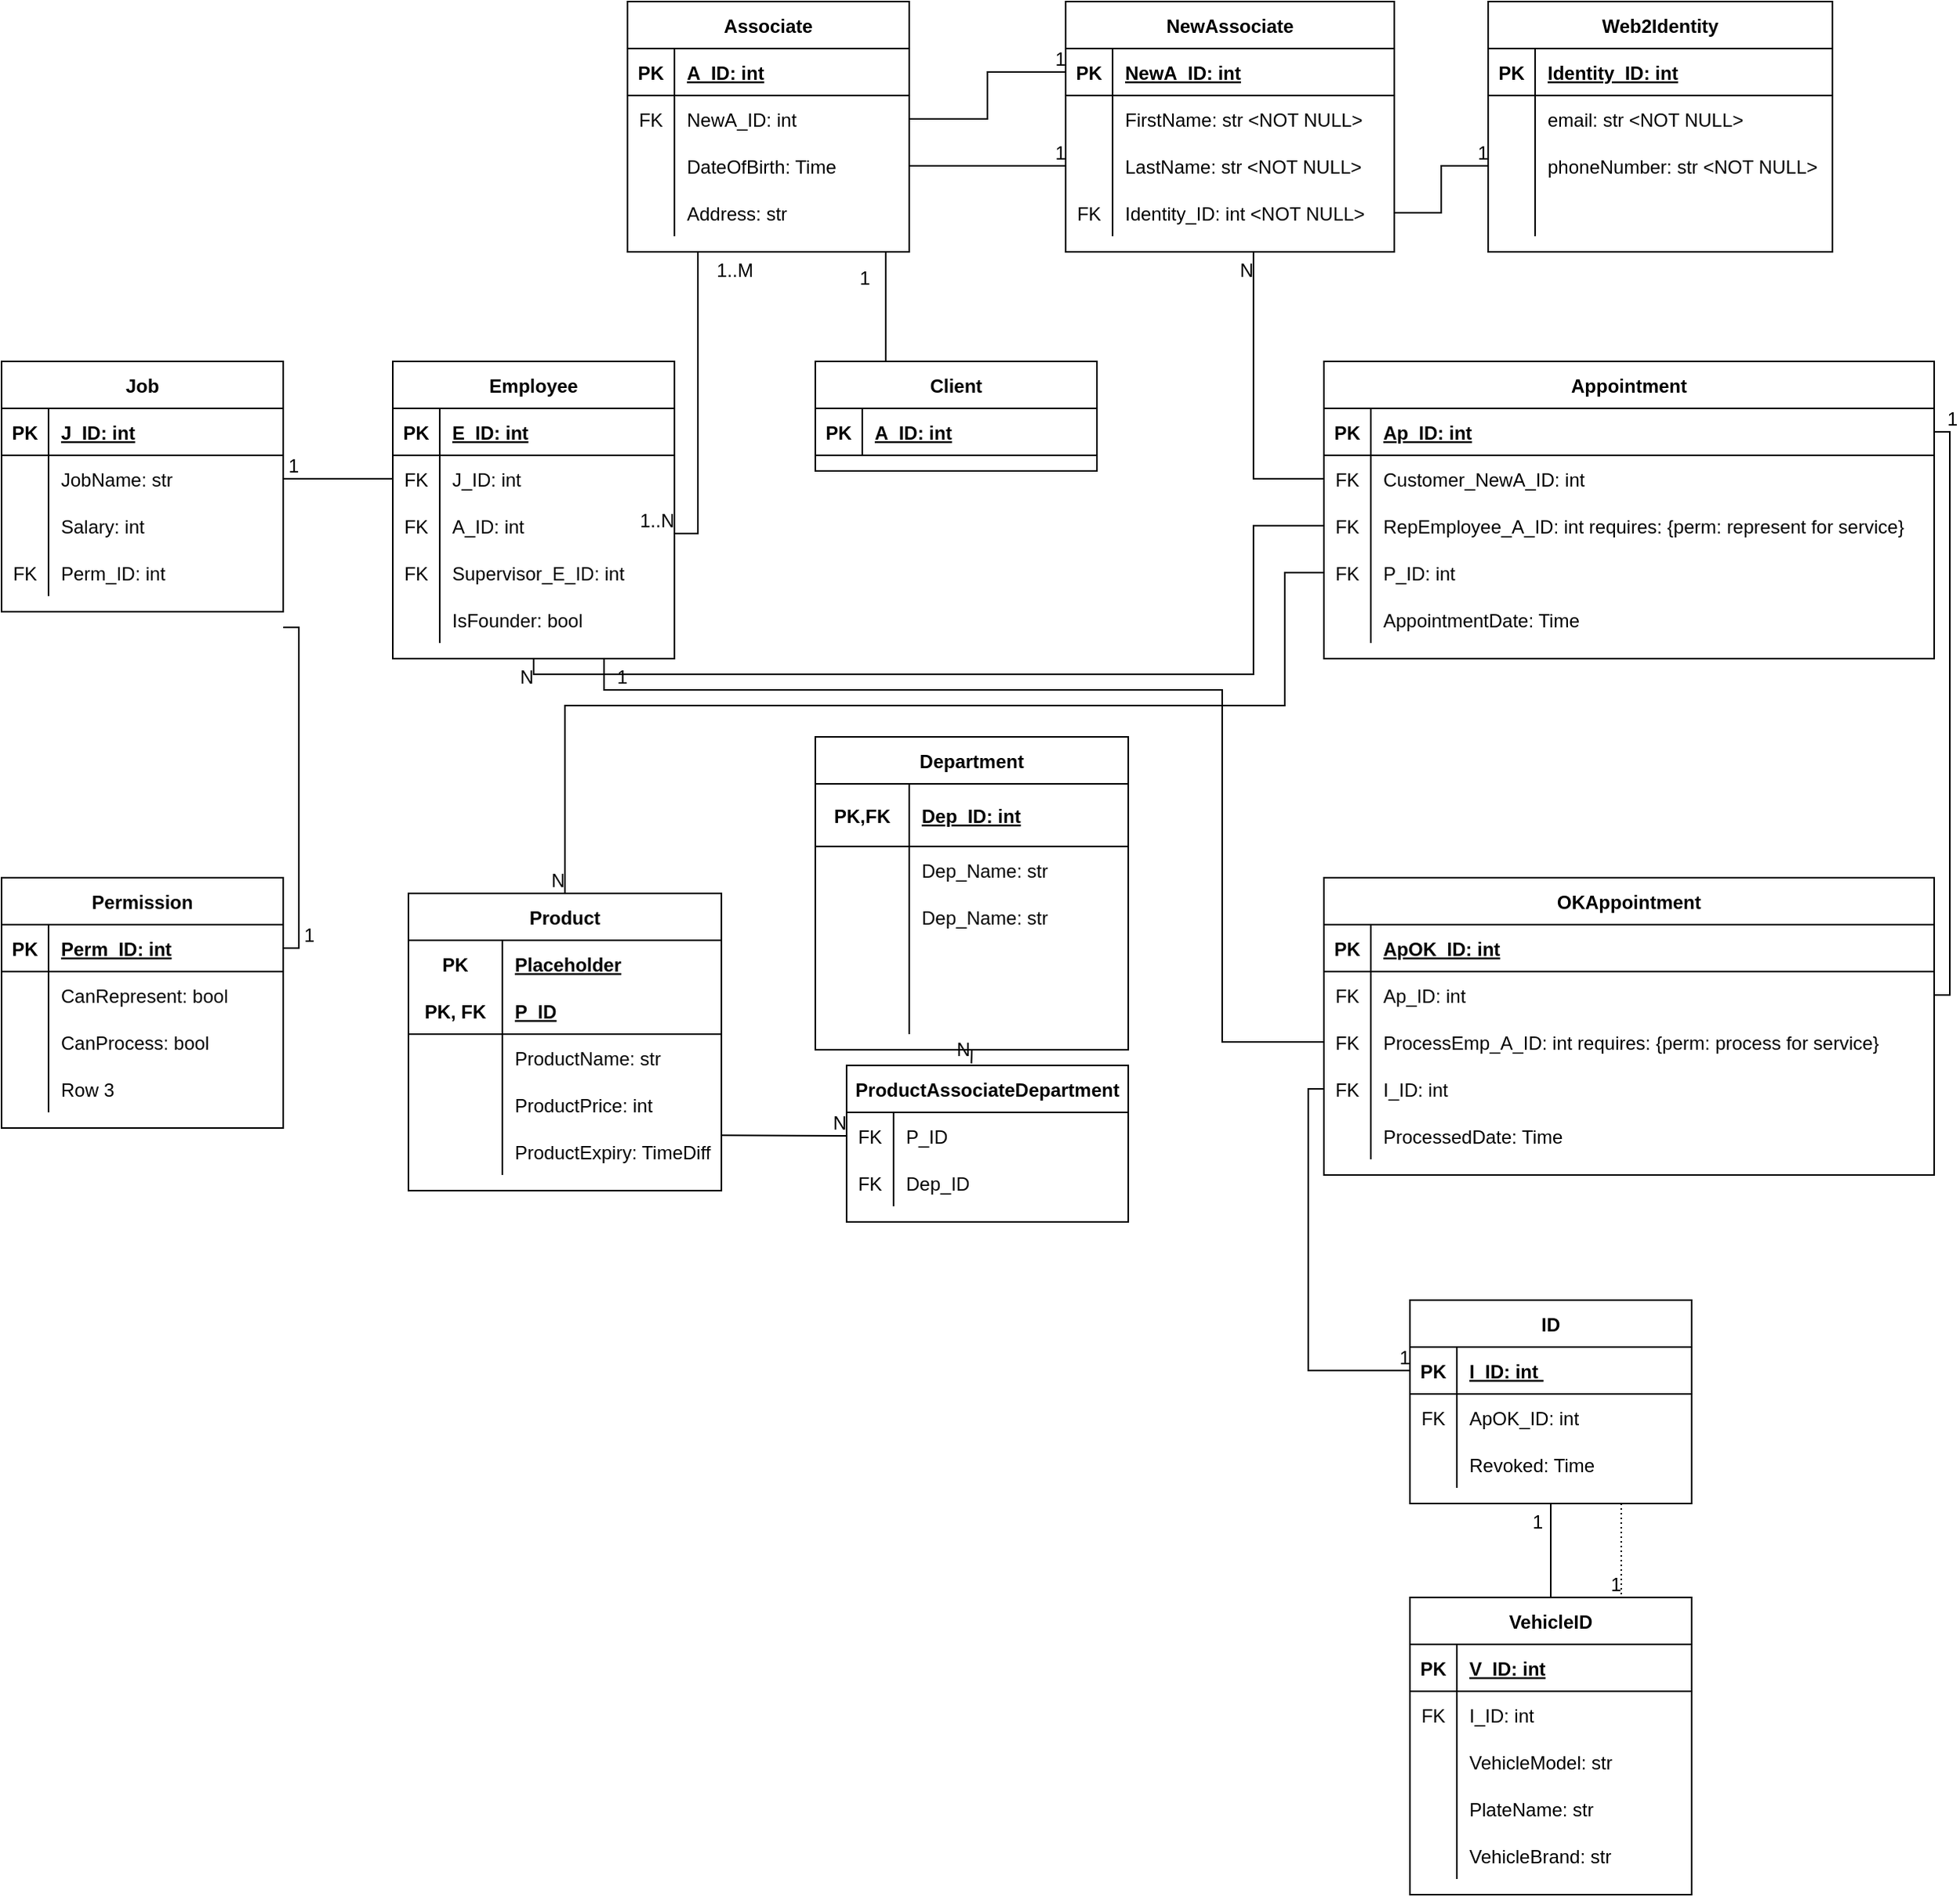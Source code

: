 <mxfile version="15.9.1" type="github" pages="2">
  <diagram id="R2lEEEUBdFMjLlhIrx00" name="Page-1">
    <mxGraphModel dx="2515" dy="1140" grid="1" gridSize="10" guides="1" tooltips="1" connect="1" arrows="1" fold="1" page="1" pageScale="1" pageWidth="850" pageHeight="1100" math="0" shadow="0" extFonts="Permanent Marker^https://fonts.googleapis.com/css?family=Permanent+Marker">
      <root>
        <mxCell id="0" />
        <mxCell id="1" parent="0" />
        <mxCell id="dnUBaIv1aMOGEJIHoMsu-28" value="Associate" style="shape=table;startSize=30;container=1;collapsible=1;childLayout=tableLayout;fixedRows=1;rowLines=0;fontStyle=1;align=center;resizeLast=1;" parent="1" vertex="1">
          <mxGeometry x="-660" y="120" width="180" height="160" as="geometry" />
        </mxCell>
        <mxCell id="dnUBaIv1aMOGEJIHoMsu-29" value="" style="shape=partialRectangle;collapsible=0;dropTarget=0;pointerEvents=0;fillColor=none;top=0;left=0;bottom=1;right=0;points=[[0,0.5],[1,0.5]];portConstraint=eastwest;" parent="dnUBaIv1aMOGEJIHoMsu-28" vertex="1">
          <mxGeometry y="30" width="180" height="30" as="geometry" />
        </mxCell>
        <mxCell id="dnUBaIv1aMOGEJIHoMsu-30" value="PK" style="shape=partialRectangle;connectable=0;fillColor=none;top=0;left=0;bottom=0;right=0;fontStyle=1;overflow=hidden;" parent="dnUBaIv1aMOGEJIHoMsu-29" vertex="1">
          <mxGeometry width="30" height="30" as="geometry">
            <mxRectangle width="30" height="30" as="alternateBounds" />
          </mxGeometry>
        </mxCell>
        <mxCell id="dnUBaIv1aMOGEJIHoMsu-31" value="A_ID: int" style="shape=partialRectangle;connectable=0;fillColor=none;top=0;left=0;bottom=0;right=0;align=left;spacingLeft=6;fontStyle=5;overflow=hidden;" parent="dnUBaIv1aMOGEJIHoMsu-29" vertex="1">
          <mxGeometry x="30" width="150" height="30" as="geometry">
            <mxRectangle width="150" height="30" as="alternateBounds" />
          </mxGeometry>
        </mxCell>
        <mxCell id="dnUBaIv1aMOGEJIHoMsu-32" value="" style="shape=partialRectangle;collapsible=0;dropTarget=0;pointerEvents=0;fillColor=none;top=0;left=0;bottom=0;right=0;points=[[0,0.5],[1,0.5]];portConstraint=eastwest;" parent="dnUBaIv1aMOGEJIHoMsu-28" vertex="1">
          <mxGeometry y="60" width="180" height="30" as="geometry" />
        </mxCell>
        <mxCell id="dnUBaIv1aMOGEJIHoMsu-33" value="FK" style="shape=partialRectangle;connectable=0;fillColor=none;top=0;left=0;bottom=0;right=0;editable=1;overflow=hidden;" parent="dnUBaIv1aMOGEJIHoMsu-32" vertex="1">
          <mxGeometry width="30" height="30" as="geometry">
            <mxRectangle width="30" height="30" as="alternateBounds" />
          </mxGeometry>
        </mxCell>
        <mxCell id="dnUBaIv1aMOGEJIHoMsu-34" value="NewA_ID: int" style="shape=partialRectangle;connectable=0;fillColor=none;top=0;left=0;bottom=0;right=0;align=left;spacingLeft=6;overflow=hidden;" parent="dnUBaIv1aMOGEJIHoMsu-32" vertex="1">
          <mxGeometry x="30" width="150" height="30" as="geometry">
            <mxRectangle width="150" height="30" as="alternateBounds" />
          </mxGeometry>
        </mxCell>
        <mxCell id="dnUBaIv1aMOGEJIHoMsu-38" value="" style="shape=partialRectangle;collapsible=0;dropTarget=0;pointerEvents=0;fillColor=none;top=0;left=0;bottom=0;right=0;points=[[0,0.5],[1,0.5]];portConstraint=eastwest;" parent="dnUBaIv1aMOGEJIHoMsu-28" vertex="1">
          <mxGeometry y="90" width="180" height="30" as="geometry" />
        </mxCell>
        <mxCell id="dnUBaIv1aMOGEJIHoMsu-39" value="" style="shape=partialRectangle;connectable=0;fillColor=none;top=0;left=0;bottom=0;right=0;editable=1;overflow=hidden;" parent="dnUBaIv1aMOGEJIHoMsu-38" vertex="1">
          <mxGeometry width="30" height="30" as="geometry">
            <mxRectangle width="30" height="30" as="alternateBounds" />
          </mxGeometry>
        </mxCell>
        <mxCell id="dnUBaIv1aMOGEJIHoMsu-40" value="DateOfBirth: Time" style="shape=partialRectangle;connectable=0;fillColor=none;top=0;left=0;bottom=0;right=0;align=left;spacingLeft=6;overflow=hidden;" parent="dnUBaIv1aMOGEJIHoMsu-38" vertex="1">
          <mxGeometry x="30" width="150" height="30" as="geometry">
            <mxRectangle width="150" height="30" as="alternateBounds" />
          </mxGeometry>
        </mxCell>
        <mxCell id="4hPJbG30b4UJLHPw2dgT-89" value="" style="shape=partialRectangle;collapsible=0;dropTarget=0;pointerEvents=0;fillColor=none;top=0;left=0;bottom=0;right=0;points=[[0,0.5],[1,0.5]];portConstraint=eastwest;" parent="dnUBaIv1aMOGEJIHoMsu-28" vertex="1">
          <mxGeometry y="120" width="180" height="30" as="geometry" />
        </mxCell>
        <mxCell id="4hPJbG30b4UJLHPw2dgT-90" value="" style="shape=partialRectangle;connectable=0;fillColor=none;top=0;left=0;bottom=0;right=0;editable=1;overflow=hidden;" parent="4hPJbG30b4UJLHPw2dgT-89" vertex="1">
          <mxGeometry width="30" height="30" as="geometry">
            <mxRectangle width="30" height="30" as="alternateBounds" />
          </mxGeometry>
        </mxCell>
        <mxCell id="4hPJbG30b4UJLHPw2dgT-91" value="Address: str" style="shape=partialRectangle;connectable=0;fillColor=none;top=0;left=0;bottom=0;right=0;align=left;spacingLeft=6;overflow=hidden;" parent="4hPJbG30b4UJLHPw2dgT-89" vertex="1">
          <mxGeometry x="30" width="150" height="30" as="geometry">
            <mxRectangle width="150" height="30" as="alternateBounds" />
          </mxGeometry>
        </mxCell>
        <mxCell id="dnUBaIv1aMOGEJIHoMsu-41" value="Employee" style="shape=table;startSize=30;container=1;collapsible=1;childLayout=tableLayout;fixedRows=1;rowLines=0;fontStyle=1;align=center;resizeLast=1;" parent="1" vertex="1">
          <mxGeometry x="-810" y="350" width="180" height="190" as="geometry" />
        </mxCell>
        <mxCell id="dnUBaIv1aMOGEJIHoMsu-42" value="" style="shape=partialRectangle;collapsible=0;dropTarget=0;pointerEvents=0;fillColor=none;top=0;left=0;bottom=1;right=0;points=[[0,0.5],[1,0.5]];portConstraint=eastwest;" parent="dnUBaIv1aMOGEJIHoMsu-41" vertex="1">
          <mxGeometry y="30" width="180" height="30" as="geometry" />
        </mxCell>
        <mxCell id="dnUBaIv1aMOGEJIHoMsu-43" value="PK" style="shape=partialRectangle;connectable=0;fillColor=none;top=0;left=0;bottom=0;right=0;fontStyle=1;overflow=hidden;" parent="dnUBaIv1aMOGEJIHoMsu-42" vertex="1">
          <mxGeometry width="30" height="30" as="geometry">
            <mxRectangle width="30" height="30" as="alternateBounds" />
          </mxGeometry>
        </mxCell>
        <mxCell id="dnUBaIv1aMOGEJIHoMsu-44" value="E_ID: int" style="shape=partialRectangle;connectable=0;fillColor=none;top=0;left=0;bottom=0;right=0;align=left;spacingLeft=6;fontStyle=5;overflow=hidden;" parent="dnUBaIv1aMOGEJIHoMsu-42" vertex="1">
          <mxGeometry x="30" width="150" height="30" as="geometry">
            <mxRectangle width="150" height="30" as="alternateBounds" />
          </mxGeometry>
        </mxCell>
        <mxCell id="dnUBaIv1aMOGEJIHoMsu-45" value="" style="shape=partialRectangle;collapsible=0;dropTarget=0;pointerEvents=0;fillColor=none;top=0;left=0;bottom=0;right=0;points=[[0,0.5],[1,0.5]];portConstraint=eastwest;" parent="dnUBaIv1aMOGEJIHoMsu-41" vertex="1">
          <mxGeometry y="60" width="180" height="30" as="geometry" />
        </mxCell>
        <mxCell id="dnUBaIv1aMOGEJIHoMsu-46" value="FK" style="shape=partialRectangle;connectable=0;fillColor=none;top=0;left=0;bottom=0;right=0;editable=1;overflow=hidden;" parent="dnUBaIv1aMOGEJIHoMsu-45" vertex="1">
          <mxGeometry width="30" height="30" as="geometry">
            <mxRectangle width="30" height="30" as="alternateBounds" />
          </mxGeometry>
        </mxCell>
        <mxCell id="dnUBaIv1aMOGEJIHoMsu-47" value="J_ID: int" style="shape=partialRectangle;connectable=0;fillColor=none;top=0;left=0;bottom=0;right=0;align=left;spacingLeft=6;overflow=hidden;" parent="dnUBaIv1aMOGEJIHoMsu-45" vertex="1">
          <mxGeometry x="30" width="150" height="30" as="geometry">
            <mxRectangle width="150" height="30" as="alternateBounds" />
          </mxGeometry>
        </mxCell>
        <mxCell id="dnUBaIv1aMOGEJIHoMsu-48" value="" style="shape=partialRectangle;collapsible=0;dropTarget=0;pointerEvents=0;fillColor=none;top=0;left=0;bottom=0;right=0;points=[[0,0.5],[1,0.5]];portConstraint=eastwest;" parent="dnUBaIv1aMOGEJIHoMsu-41" vertex="1">
          <mxGeometry y="90" width="180" height="30" as="geometry" />
        </mxCell>
        <mxCell id="dnUBaIv1aMOGEJIHoMsu-49" value="FK" style="shape=partialRectangle;connectable=0;fillColor=none;top=0;left=0;bottom=0;right=0;editable=1;overflow=hidden;" parent="dnUBaIv1aMOGEJIHoMsu-48" vertex="1">
          <mxGeometry width="30" height="30" as="geometry">
            <mxRectangle width="30" height="30" as="alternateBounds" />
          </mxGeometry>
        </mxCell>
        <mxCell id="dnUBaIv1aMOGEJIHoMsu-50" value="A_ID: int" style="shape=partialRectangle;connectable=0;fillColor=none;top=0;left=0;bottom=0;right=0;align=left;spacingLeft=6;overflow=hidden;" parent="dnUBaIv1aMOGEJIHoMsu-48" vertex="1">
          <mxGeometry x="30" width="150" height="30" as="geometry">
            <mxRectangle width="150" height="30" as="alternateBounds" />
          </mxGeometry>
        </mxCell>
        <mxCell id="dnUBaIv1aMOGEJIHoMsu-51" value="" style="shape=partialRectangle;collapsible=0;dropTarget=0;pointerEvents=0;fillColor=none;top=0;left=0;bottom=0;right=0;points=[[0,0.5],[1,0.5]];portConstraint=eastwest;" parent="dnUBaIv1aMOGEJIHoMsu-41" vertex="1">
          <mxGeometry y="120" width="180" height="30" as="geometry" />
        </mxCell>
        <mxCell id="dnUBaIv1aMOGEJIHoMsu-52" value="FK" style="shape=partialRectangle;connectable=0;fillColor=none;top=0;left=0;bottom=0;right=0;editable=1;overflow=hidden;" parent="dnUBaIv1aMOGEJIHoMsu-51" vertex="1">
          <mxGeometry width="30" height="30" as="geometry">
            <mxRectangle width="30" height="30" as="alternateBounds" />
          </mxGeometry>
        </mxCell>
        <mxCell id="dnUBaIv1aMOGEJIHoMsu-53" value="Supervisor_E_ID: int" style="shape=partialRectangle;connectable=0;fillColor=none;top=0;left=0;bottom=0;right=0;align=left;spacingLeft=6;overflow=hidden;" parent="dnUBaIv1aMOGEJIHoMsu-51" vertex="1">
          <mxGeometry x="30" width="150" height="30" as="geometry">
            <mxRectangle width="150" height="30" as="alternateBounds" />
          </mxGeometry>
        </mxCell>
        <mxCell id="5vu5xH4ea2YrYB_XAuCz-2" value="" style="shape=partialRectangle;collapsible=0;dropTarget=0;pointerEvents=0;fillColor=none;top=0;left=0;bottom=0;right=0;points=[[0,0.5],[1,0.5]];portConstraint=eastwest;" parent="dnUBaIv1aMOGEJIHoMsu-41" vertex="1">
          <mxGeometry y="150" width="180" height="30" as="geometry" />
        </mxCell>
        <mxCell id="5vu5xH4ea2YrYB_XAuCz-3" value="" style="shape=partialRectangle;connectable=0;fillColor=none;top=0;left=0;bottom=0;right=0;editable=1;overflow=hidden;" parent="5vu5xH4ea2YrYB_XAuCz-2" vertex="1">
          <mxGeometry width="30" height="30" as="geometry">
            <mxRectangle width="30" height="30" as="alternateBounds" />
          </mxGeometry>
        </mxCell>
        <mxCell id="5vu5xH4ea2YrYB_XAuCz-4" value="IsFounder: bool" style="shape=partialRectangle;connectable=0;fillColor=none;top=0;left=0;bottom=0;right=0;align=left;spacingLeft=6;overflow=hidden;" parent="5vu5xH4ea2YrYB_XAuCz-2" vertex="1">
          <mxGeometry x="30" width="150" height="30" as="geometry">
            <mxRectangle width="150" height="30" as="alternateBounds" />
          </mxGeometry>
        </mxCell>
        <mxCell id="dnUBaIv1aMOGEJIHoMsu-54" value="Client" style="shape=table;startSize=30;container=1;collapsible=1;childLayout=tableLayout;fixedRows=1;rowLines=0;fontStyle=1;align=center;resizeLast=1;" parent="1" vertex="1">
          <mxGeometry x="-540" y="350" width="180" height="70" as="geometry" />
        </mxCell>
        <mxCell id="dnUBaIv1aMOGEJIHoMsu-55" value="" style="shape=partialRectangle;collapsible=0;dropTarget=0;pointerEvents=0;fillColor=none;top=0;left=0;bottom=1;right=0;points=[[0,0.5],[1,0.5]];portConstraint=eastwest;" parent="dnUBaIv1aMOGEJIHoMsu-54" vertex="1">
          <mxGeometry y="30" width="180" height="30" as="geometry" />
        </mxCell>
        <mxCell id="dnUBaIv1aMOGEJIHoMsu-56" value="PK" style="shape=partialRectangle;connectable=0;fillColor=none;top=0;left=0;bottom=0;right=0;fontStyle=1;overflow=hidden;" parent="dnUBaIv1aMOGEJIHoMsu-55" vertex="1">
          <mxGeometry width="30" height="30" as="geometry">
            <mxRectangle width="30" height="30" as="alternateBounds" />
          </mxGeometry>
        </mxCell>
        <mxCell id="dnUBaIv1aMOGEJIHoMsu-57" value="A_ID: int" style="shape=partialRectangle;connectable=0;fillColor=none;top=0;left=0;bottom=0;right=0;align=left;spacingLeft=6;fontStyle=5;overflow=hidden;" parent="dnUBaIv1aMOGEJIHoMsu-55" vertex="1">
          <mxGeometry x="30" width="150" height="30" as="geometry">
            <mxRectangle width="150" height="30" as="alternateBounds" />
          </mxGeometry>
        </mxCell>
        <mxCell id="dnUBaIv1aMOGEJIHoMsu-67" value="Job" style="shape=table;startSize=30;container=1;collapsible=1;childLayout=tableLayout;fixedRows=1;rowLines=0;fontStyle=1;align=center;resizeLast=1;" parent="1" vertex="1">
          <mxGeometry x="-1060" y="350" width="180" height="160" as="geometry" />
        </mxCell>
        <mxCell id="dnUBaIv1aMOGEJIHoMsu-68" value="" style="shape=partialRectangle;collapsible=0;dropTarget=0;pointerEvents=0;fillColor=none;top=0;left=0;bottom=1;right=0;points=[[0,0.5],[1,0.5]];portConstraint=eastwest;" parent="dnUBaIv1aMOGEJIHoMsu-67" vertex="1">
          <mxGeometry y="30" width="180" height="30" as="geometry" />
        </mxCell>
        <mxCell id="dnUBaIv1aMOGEJIHoMsu-69" value="PK" style="shape=partialRectangle;connectable=0;fillColor=none;top=0;left=0;bottom=0;right=0;fontStyle=1;overflow=hidden;" parent="dnUBaIv1aMOGEJIHoMsu-68" vertex="1">
          <mxGeometry width="30" height="30" as="geometry">
            <mxRectangle width="30" height="30" as="alternateBounds" />
          </mxGeometry>
        </mxCell>
        <mxCell id="dnUBaIv1aMOGEJIHoMsu-70" value="J_ID: int" style="shape=partialRectangle;connectable=0;fillColor=none;top=0;left=0;bottom=0;right=0;align=left;spacingLeft=6;fontStyle=5;overflow=hidden;" parent="dnUBaIv1aMOGEJIHoMsu-68" vertex="1">
          <mxGeometry x="30" width="150" height="30" as="geometry">
            <mxRectangle width="150" height="30" as="alternateBounds" />
          </mxGeometry>
        </mxCell>
        <mxCell id="4hPJbG30b4UJLHPw2dgT-340" value="" style="shape=partialRectangle;collapsible=0;dropTarget=0;pointerEvents=0;fillColor=none;top=0;left=0;bottom=0;right=0;points=[[0,0.5],[1,0.5]];portConstraint=eastwest;" parent="dnUBaIv1aMOGEJIHoMsu-67" vertex="1">
          <mxGeometry y="60" width="180" height="30" as="geometry" />
        </mxCell>
        <mxCell id="4hPJbG30b4UJLHPw2dgT-341" value="" style="shape=partialRectangle;connectable=0;fillColor=none;top=0;left=0;bottom=0;right=0;editable=1;overflow=hidden;" parent="4hPJbG30b4UJLHPw2dgT-340" vertex="1">
          <mxGeometry width="30" height="30" as="geometry">
            <mxRectangle width="30" height="30" as="alternateBounds" />
          </mxGeometry>
        </mxCell>
        <mxCell id="4hPJbG30b4UJLHPw2dgT-342" value="JobName: str" style="shape=partialRectangle;connectable=0;fillColor=none;top=0;left=0;bottom=0;right=0;align=left;spacingLeft=6;overflow=hidden;" parent="4hPJbG30b4UJLHPw2dgT-340" vertex="1">
          <mxGeometry x="30" width="150" height="30" as="geometry">
            <mxRectangle width="150" height="30" as="alternateBounds" />
          </mxGeometry>
        </mxCell>
        <mxCell id="dnUBaIv1aMOGEJIHoMsu-71" value="" style="shape=partialRectangle;collapsible=0;dropTarget=0;pointerEvents=0;fillColor=none;top=0;left=0;bottom=0;right=0;points=[[0,0.5],[1,0.5]];portConstraint=eastwest;" parent="dnUBaIv1aMOGEJIHoMsu-67" vertex="1">
          <mxGeometry y="90" width="180" height="30" as="geometry" />
        </mxCell>
        <mxCell id="dnUBaIv1aMOGEJIHoMsu-72" value="" style="shape=partialRectangle;connectable=0;fillColor=none;top=0;left=0;bottom=0;right=0;editable=1;overflow=hidden;" parent="dnUBaIv1aMOGEJIHoMsu-71" vertex="1">
          <mxGeometry width="30" height="30" as="geometry">
            <mxRectangle width="30" height="30" as="alternateBounds" />
          </mxGeometry>
        </mxCell>
        <mxCell id="dnUBaIv1aMOGEJIHoMsu-73" value="Salary: int" style="shape=partialRectangle;connectable=0;fillColor=none;top=0;left=0;bottom=0;right=0;align=left;spacingLeft=6;overflow=hidden;" parent="dnUBaIv1aMOGEJIHoMsu-71" vertex="1">
          <mxGeometry x="30" width="150" height="30" as="geometry">
            <mxRectangle width="150" height="30" as="alternateBounds" />
          </mxGeometry>
        </mxCell>
        <mxCell id="dnUBaIv1aMOGEJIHoMsu-77" value="" style="shape=partialRectangle;collapsible=0;dropTarget=0;pointerEvents=0;fillColor=none;top=0;left=0;bottom=0;right=0;points=[[0,0.5],[1,0.5]];portConstraint=eastwest;" parent="dnUBaIv1aMOGEJIHoMsu-67" vertex="1">
          <mxGeometry y="120" width="180" height="30" as="geometry" />
        </mxCell>
        <mxCell id="dnUBaIv1aMOGEJIHoMsu-78" value="FK" style="shape=partialRectangle;connectable=0;fillColor=none;top=0;left=0;bottom=0;right=0;editable=1;overflow=hidden;" parent="dnUBaIv1aMOGEJIHoMsu-77" vertex="1">
          <mxGeometry width="30" height="30" as="geometry">
            <mxRectangle width="30" height="30" as="alternateBounds" />
          </mxGeometry>
        </mxCell>
        <mxCell id="dnUBaIv1aMOGEJIHoMsu-79" value="Perm_ID: int" style="shape=partialRectangle;connectable=0;fillColor=none;top=0;left=0;bottom=0;right=0;align=left;spacingLeft=6;overflow=hidden;" parent="dnUBaIv1aMOGEJIHoMsu-77" vertex="1">
          <mxGeometry x="30" width="150" height="30" as="geometry">
            <mxRectangle width="150" height="30" as="alternateBounds" />
          </mxGeometry>
        </mxCell>
        <mxCell id="4hPJbG30b4UJLHPw2dgT-1" value="Department" style="shape=table;startSize=30;container=1;collapsible=1;childLayout=tableLayout;fixedRows=1;rowLines=0;fontStyle=1;align=center;resizeLast=1;" parent="1" vertex="1">
          <mxGeometry x="-540" y="590" width="200" height="200" as="geometry" />
        </mxCell>
        <mxCell id="4hPJbG30b4UJLHPw2dgT-2" value="" style="shape=partialRectangle;collapsible=0;dropTarget=0;pointerEvents=0;fillColor=none;top=0;left=0;bottom=1;right=0;points=[[0,0.5],[1,0.5]];portConstraint=eastwest;" parent="4hPJbG30b4UJLHPw2dgT-1" vertex="1">
          <mxGeometry y="30" width="200" height="40" as="geometry" />
        </mxCell>
        <mxCell id="4hPJbG30b4UJLHPw2dgT-3" value="PK,FK" style="shape=partialRectangle;connectable=0;fillColor=none;top=0;left=0;bottom=0;right=0;fontStyle=1;overflow=hidden;" parent="4hPJbG30b4UJLHPw2dgT-2" vertex="1">
          <mxGeometry width="60" height="40" as="geometry">
            <mxRectangle width="60" height="40" as="alternateBounds" />
          </mxGeometry>
        </mxCell>
        <mxCell id="4hPJbG30b4UJLHPw2dgT-4" value="Dep_ID: int" style="shape=partialRectangle;connectable=0;fillColor=none;top=0;left=0;bottom=0;right=0;align=left;spacingLeft=6;fontStyle=5;overflow=hidden;" parent="4hPJbG30b4UJLHPw2dgT-2" vertex="1">
          <mxGeometry x="60" width="140" height="40" as="geometry">
            <mxRectangle width="140" height="40" as="alternateBounds" />
          </mxGeometry>
        </mxCell>
        <mxCell id="4hPJbG30b4UJLHPw2dgT-5" value="" style="shape=partialRectangle;collapsible=0;dropTarget=0;pointerEvents=0;fillColor=none;top=0;left=0;bottom=0;right=0;points=[[0,0.5],[1,0.5]];portConstraint=eastwest;" parent="4hPJbG30b4UJLHPw2dgT-1" vertex="1">
          <mxGeometry y="70" width="200" height="30" as="geometry" />
        </mxCell>
        <mxCell id="4hPJbG30b4UJLHPw2dgT-6" value="" style="shape=partialRectangle;connectable=0;fillColor=none;top=0;left=0;bottom=0;right=0;editable=1;overflow=hidden;" parent="4hPJbG30b4UJLHPw2dgT-5" vertex="1">
          <mxGeometry width="60" height="30" as="geometry">
            <mxRectangle width="60" height="30" as="alternateBounds" />
          </mxGeometry>
        </mxCell>
        <mxCell id="4hPJbG30b4UJLHPw2dgT-7" value="Dep_Name: str" style="shape=partialRectangle;connectable=0;fillColor=none;top=0;left=0;bottom=0;right=0;align=left;spacingLeft=6;overflow=hidden;" parent="4hPJbG30b4UJLHPw2dgT-5" vertex="1">
          <mxGeometry x="60" width="140" height="30" as="geometry">
            <mxRectangle width="140" height="30" as="alternateBounds" />
          </mxGeometry>
        </mxCell>
        <mxCell id="4hPJbG30b4UJLHPw2dgT-396" value="" style="shape=partialRectangle;collapsible=0;dropTarget=0;pointerEvents=0;fillColor=none;top=0;left=0;bottom=0;right=0;points=[[0,0.5],[1,0.5]];portConstraint=eastwest;" parent="4hPJbG30b4UJLHPw2dgT-1" vertex="1">
          <mxGeometry y="100" width="200" height="30" as="geometry" />
        </mxCell>
        <mxCell id="4hPJbG30b4UJLHPw2dgT-397" value="" style="shape=partialRectangle;connectable=0;fillColor=none;top=0;left=0;bottom=0;right=0;editable=1;overflow=hidden;" parent="4hPJbG30b4UJLHPw2dgT-396" vertex="1">
          <mxGeometry width="60" height="30" as="geometry">
            <mxRectangle width="60" height="30" as="alternateBounds" />
          </mxGeometry>
        </mxCell>
        <mxCell id="4hPJbG30b4UJLHPw2dgT-398" value="Dep_Name: str" style="shape=partialRectangle;connectable=0;fillColor=none;top=0;left=0;bottom=0;right=0;align=left;spacingLeft=6;overflow=hidden;" parent="4hPJbG30b4UJLHPw2dgT-396" vertex="1">
          <mxGeometry x="60" width="140" height="30" as="geometry">
            <mxRectangle width="140" height="30" as="alternateBounds" />
          </mxGeometry>
        </mxCell>
        <mxCell id="4hPJbG30b4UJLHPw2dgT-8" value="" style="shape=partialRectangle;collapsible=0;dropTarget=0;pointerEvents=0;fillColor=none;top=0;left=0;bottom=0;right=0;points=[[0,0.5],[1,0.5]];portConstraint=eastwest;" parent="4hPJbG30b4UJLHPw2dgT-1" vertex="1">
          <mxGeometry y="130" width="200" height="30" as="geometry" />
        </mxCell>
        <mxCell id="4hPJbG30b4UJLHPw2dgT-9" value="" style="shape=partialRectangle;connectable=0;fillColor=none;top=0;left=0;bottom=0;right=0;editable=1;overflow=hidden;" parent="4hPJbG30b4UJLHPw2dgT-8" vertex="1">
          <mxGeometry width="60" height="30" as="geometry">
            <mxRectangle width="60" height="30" as="alternateBounds" />
          </mxGeometry>
        </mxCell>
        <mxCell id="4hPJbG30b4UJLHPw2dgT-10" value="" style="shape=partialRectangle;connectable=0;fillColor=none;top=0;left=0;bottom=0;right=0;align=left;spacingLeft=6;overflow=hidden;" parent="4hPJbG30b4UJLHPw2dgT-8" vertex="1">
          <mxGeometry x="60" width="140" height="30" as="geometry">
            <mxRectangle width="140" height="30" as="alternateBounds" />
          </mxGeometry>
        </mxCell>
        <mxCell id="4hPJbG30b4UJLHPw2dgT-11" value="" style="shape=partialRectangle;collapsible=0;dropTarget=0;pointerEvents=0;fillColor=none;top=0;left=0;bottom=0;right=0;points=[[0,0.5],[1,0.5]];portConstraint=eastwest;" parent="4hPJbG30b4UJLHPw2dgT-1" vertex="1">
          <mxGeometry y="160" width="200" height="30" as="geometry" />
        </mxCell>
        <mxCell id="4hPJbG30b4UJLHPw2dgT-12" value="" style="shape=partialRectangle;connectable=0;fillColor=none;top=0;left=0;bottom=0;right=0;editable=1;overflow=hidden;" parent="4hPJbG30b4UJLHPw2dgT-11" vertex="1">
          <mxGeometry width="60" height="30" as="geometry">
            <mxRectangle width="60" height="30" as="alternateBounds" />
          </mxGeometry>
        </mxCell>
        <mxCell id="4hPJbG30b4UJLHPw2dgT-13" value="" style="shape=partialRectangle;connectable=0;fillColor=none;top=0;left=0;bottom=0;right=0;align=left;spacingLeft=6;overflow=hidden;" parent="4hPJbG30b4UJLHPw2dgT-11" vertex="1">
          <mxGeometry x="60" width="140" height="30" as="geometry">
            <mxRectangle width="140" height="30" as="alternateBounds" />
          </mxGeometry>
        </mxCell>
        <mxCell id="4hPJbG30b4UJLHPw2dgT-14" value="ID" style="shape=table;startSize=30;container=1;collapsible=1;childLayout=tableLayout;fixedRows=1;rowLines=0;fontStyle=1;align=center;resizeLast=1;" parent="1" vertex="1">
          <mxGeometry x="-160" y="950" width="180" height="130" as="geometry" />
        </mxCell>
        <mxCell id="4hPJbG30b4UJLHPw2dgT-15" value="" style="shape=partialRectangle;collapsible=0;dropTarget=0;pointerEvents=0;fillColor=none;top=0;left=0;bottom=1;right=0;points=[[0,0.5],[1,0.5]];portConstraint=eastwest;" parent="4hPJbG30b4UJLHPw2dgT-14" vertex="1">
          <mxGeometry y="30" width="180" height="30" as="geometry" />
        </mxCell>
        <mxCell id="4hPJbG30b4UJLHPw2dgT-16" value="PK" style="shape=partialRectangle;connectable=0;fillColor=none;top=0;left=0;bottom=0;right=0;fontStyle=1;overflow=hidden;" parent="4hPJbG30b4UJLHPw2dgT-15" vertex="1">
          <mxGeometry width="30" height="30" as="geometry">
            <mxRectangle width="30" height="30" as="alternateBounds" />
          </mxGeometry>
        </mxCell>
        <mxCell id="4hPJbG30b4UJLHPw2dgT-17" value="I_ID: int " style="shape=partialRectangle;connectable=0;fillColor=none;top=0;left=0;bottom=0;right=0;align=left;spacingLeft=6;fontStyle=5;overflow=hidden;" parent="4hPJbG30b4UJLHPw2dgT-15" vertex="1">
          <mxGeometry x="30" width="150" height="30" as="geometry">
            <mxRectangle width="150" height="30" as="alternateBounds" />
          </mxGeometry>
        </mxCell>
        <mxCell id="4hPJbG30b4UJLHPw2dgT-18" value="" style="shape=partialRectangle;collapsible=0;dropTarget=0;pointerEvents=0;fillColor=none;top=0;left=0;bottom=0;right=0;points=[[0,0.5],[1,0.5]];portConstraint=eastwest;" parent="4hPJbG30b4UJLHPw2dgT-14" vertex="1">
          <mxGeometry y="60" width="180" height="30" as="geometry" />
        </mxCell>
        <mxCell id="4hPJbG30b4UJLHPw2dgT-19" value="FK" style="shape=partialRectangle;connectable=0;fillColor=none;top=0;left=0;bottom=0;right=0;editable=1;overflow=hidden;" parent="4hPJbG30b4UJLHPw2dgT-18" vertex="1">
          <mxGeometry width="30" height="30" as="geometry">
            <mxRectangle width="30" height="30" as="alternateBounds" />
          </mxGeometry>
        </mxCell>
        <mxCell id="4hPJbG30b4UJLHPw2dgT-20" value="ApOK_ID: int" style="shape=partialRectangle;connectable=0;fillColor=none;top=0;left=0;bottom=0;right=0;align=left;spacingLeft=6;overflow=hidden;" parent="4hPJbG30b4UJLHPw2dgT-18" vertex="1">
          <mxGeometry x="30" width="150" height="30" as="geometry">
            <mxRectangle width="150" height="30" as="alternateBounds" />
          </mxGeometry>
        </mxCell>
        <mxCell id="4hPJbG30b4UJLHPw2dgT-21" value="" style="shape=partialRectangle;collapsible=0;dropTarget=0;pointerEvents=0;fillColor=none;top=0;left=0;bottom=0;right=0;points=[[0,0.5],[1,0.5]];portConstraint=eastwest;" parent="4hPJbG30b4UJLHPw2dgT-14" vertex="1">
          <mxGeometry y="90" width="180" height="30" as="geometry" />
        </mxCell>
        <mxCell id="4hPJbG30b4UJLHPw2dgT-22" value="" style="shape=partialRectangle;connectable=0;fillColor=none;top=0;left=0;bottom=0;right=0;editable=1;overflow=hidden;" parent="4hPJbG30b4UJLHPw2dgT-21" vertex="1">
          <mxGeometry width="30" height="30" as="geometry">
            <mxRectangle width="30" height="30" as="alternateBounds" />
          </mxGeometry>
        </mxCell>
        <mxCell id="4hPJbG30b4UJLHPw2dgT-23" value="Revoked: Time" style="shape=partialRectangle;connectable=0;fillColor=none;top=0;left=0;bottom=0;right=0;align=left;spacingLeft=6;overflow=hidden;" parent="4hPJbG30b4UJLHPw2dgT-21" vertex="1">
          <mxGeometry x="30" width="150" height="30" as="geometry">
            <mxRectangle width="150" height="30" as="alternateBounds" />
          </mxGeometry>
        </mxCell>
        <mxCell id="4hPJbG30b4UJLHPw2dgT-40" value="Permission" style="shape=table;startSize=30;container=1;collapsible=1;childLayout=tableLayout;fixedRows=1;rowLines=0;fontStyle=1;align=center;resizeLast=1;" parent="1" vertex="1">
          <mxGeometry x="-1060" y="680" width="180" height="160" as="geometry" />
        </mxCell>
        <mxCell id="4hPJbG30b4UJLHPw2dgT-41" value="" style="shape=partialRectangle;collapsible=0;dropTarget=0;pointerEvents=0;fillColor=none;top=0;left=0;bottom=1;right=0;points=[[0,0.5],[1,0.5]];portConstraint=eastwest;" parent="4hPJbG30b4UJLHPw2dgT-40" vertex="1">
          <mxGeometry y="30" width="180" height="30" as="geometry" />
        </mxCell>
        <mxCell id="4hPJbG30b4UJLHPw2dgT-42" value="PK" style="shape=partialRectangle;connectable=0;fillColor=none;top=0;left=0;bottom=0;right=0;fontStyle=1;overflow=hidden;" parent="4hPJbG30b4UJLHPw2dgT-41" vertex="1">
          <mxGeometry width="30" height="30" as="geometry">
            <mxRectangle width="30" height="30" as="alternateBounds" />
          </mxGeometry>
        </mxCell>
        <mxCell id="4hPJbG30b4UJLHPw2dgT-43" value="Perm_ID: int" style="shape=partialRectangle;connectable=0;fillColor=none;top=0;left=0;bottom=0;right=0;align=left;spacingLeft=6;fontStyle=5;overflow=hidden;" parent="4hPJbG30b4UJLHPw2dgT-41" vertex="1">
          <mxGeometry x="30" width="150" height="30" as="geometry">
            <mxRectangle width="150" height="30" as="alternateBounds" />
          </mxGeometry>
        </mxCell>
        <mxCell id="4hPJbG30b4UJLHPw2dgT-44" value="" style="shape=partialRectangle;collapsible=0;dropTarget=0;pointerEvents=0;fillColor=none;top=0;left=0;bottom=0;right=0;points=[[0,0.5],[1,0.5]];portConstraint=eastwest;" parent="4hPJbG30b4UJLHPw2dgT-40" vertex="1">
          <mxGeometry y="60" width="180" height="30" as="geometry" />
        </mxCell>
        <mxCell id="4hPJbG30b4UJLHPw2dgT-45" value="" style="shape=partialRectangle;connectable=0;fillColor=none;top=0;left=0;bottom=0;right=0;editable=1;overflow=hidden;" parent="4hPJbG30b4UJLHPw2dgT-44" vertex="1">
          <mxGeometry width="30" height="30" as="geometry">
            <mxRectangle width="30" height="30" as="alternateBounds" />
          </mxGeometry>
        </mxCell>
        <mxCell id="4hPJbG30b4UJLHPw2dgT-46" value="CanRepresent: bool" style="shape=partialRectangle;connectable=0;fillColor=none;top=0;left=0;bottom=0;right=0;align=left;spacingLeft=6;overflow=hidden;" parent="4hPJbG30b4UJLHPw2dgT-44" vertex="1">
          <mxGeometry x="30" width="150" height="30" as="geometry">
            <mxRectangle width="150" height="30" as="alternateBounds" />
          </mxGeometry>
        </mxCell>
        <mxCell id="4hPJbG30b4UJLHPw2dgT-47" value="" style="shape=partialRectangle;collapsible=0;dropTarget=0;pointerEvents=0;fillColor=none;top=0;left=0;bottom=0;right=0;points=[[0,0.5],[1,0.5]];portConstraint=eastwest;" parent="4hPJbG30b4UJLHPw2dgT-40" vertex="1">
          <mxGeometry y="90" width="180" height="30" as="geometry" />
        </mxCell>
        <mxCell id="4hPJbG30b4UJLHPw2dgT-48" value="" style="shape=partialRectangle;connectable=0;fillColor=none;top=0;left=0;bottom=0;right=0;editable=1;overflow=hidden;" parent="4hPJbG30b4UJLHPw2dgT-47" vertex="1">
          <mxGeometry width="30" height="30" as="geometry">
            <mxRectangle width="30" height="30" as="alternateBounds" />
          </mxGeometry>
        </mxCell>
        <mxCell id="4hPJbG30b4UJLHPw2dgT-49" value="CanProcess: bool" style="shape=partialRectangle;connectable=0;fillColor=none;top=0;left=0;bottom=0;right=0;align=left;spacingLeft=6;overflow=hidden;" parent="4hPJbG30b4UJLHPw2dgT-47" vertex="1">
          <mxGeometry x="30" width="150" height="30" as="geometry">
            <mxRectangle width="150" height="30" as="alternateBounds" />
          </mxGeometry>
        </mxCell>
        <mxCell id="4hPJbG30b4UJLHPw2dgT-50" value="" style="shape=partialRectangle;collapsible=0;dropTarget=0;pointerEvents=0;fillColor=none;top=0;left=0;bottom=0;right=0;points=[[0,0.5],[1,0.5]];portConstraint=eastwest;" parent="4hPJbG30b4UJLHPw2dgT-40" vertex="1">
          <mxGeometry y="120" width="180" height="30" as="geometry" />
        </mxCell>
        <mxCell id="4hPJbG30b4UJLHPw2dgT-51" value="" style="shape=partialRectangle;connectable=0;fillColor=none;top=0;left=0;bottom=0;right=0;editable=1;overflow=hidden;" parent="4hPJbG30b4UJLHPw2dgT-50" vertex="1">
          <mxGeometry width="30" height="30" as="geometry">
            <mxRectangle width="30" height="30" as="alternateBounds" />
          </mxGeometry>
        </mxCell>
        <mxCell id="4hPJbG30b4UJLHPw2dgT-52" value="Row 3" style="shape=partialRectangle;connectable=0;fillColor=none;top=0;left=0;bottom=0;right=0;align=left;spacingLeft=6;overflow=hidden;" parent="4hPJbG30b4UJLHPw2dgT-50" vertex="1">
          <mxGeometry x="30" width="150" height="30" as="geometry">
            <mxRectangle width="150" height="30" as="alternateBounds" />
          </mxGeometry>
        </mxCell>
        <mxCell id="4hPJbG30b4UJLHPw2dgT-53" value="OKAppointment" style="shape=table;startSize=30;container=1;collapsible=1;childLayout=tableLayout;fixedRows=1;rowLines=0;fontStyle=1;align=center;resizeLast=1;" parent="1" vertex="1">
          <mxGeometry x="-215" y="680" width="390" height="190" as="geometry" />
        </mxCell>
        <mxCell id="4hPJbG30b4UJLHPw2dgT-54" value="" style="shape=partialRectangle;collapsible=0;dropTarget=0;pointerEvents=0;fillColor=none;top=0;left=0;bottom=1;right=0;points=[[0,0.5],[1,0.5]];portConstraint=eastwest;" parent="4hPJbG30b4UJLHPw2dgT-53" vertex="1">
          <mxGeometry y="30" width="390" height="30" as="geometry" />
        </mxCell>
        <mxCell id="4hPJbG30b4UJLHPw2dgT-55" value="PK" style="shape=partialRectangle;connectable=0;fillColor=none;top=0;left=0;bottom=0;right=0;fontStyle=1;overflow=hidden;" parent="4hPJbG30b4UJLHPw2dgT-54" vertex="1">
          <mxGeometry width="30" height="30" as="geometry">
            <mxRectangle width="30" height="30" as="alternateBounds" />
          </mxGeometry>
        </mxCell>
        <mxCell id="4hPJbG30b4UJLHPw2dgT-56" value="ApOK_ID: int" style="shape=partialRectangle;connectable=0;fillColor=none;top=0;left=0;bottom=0;right=0;align=left;spacingLeft=6;fontStyle=5;overflow=hidden;" parent="4hPJbG30b4UJLHPw2dgT-54" vertex="1">
          <mxGeometry x="30" width="360" height="30" as="geometry">
            <mxRectangle width="360" height="30" as="alternateBounds" />
          </mxGeometry>
        </mxCell>
        <mxCell id="4hPJbG30b4UJLHPw2dgT-157" value="" style="shape=partialRectangle;collapsible=0;dropTarget=0;pointerEvents=0;fillColor=none;top=0;left=0;bottom=0;right=0;points=[[0,0.5],[1,0.5]];portConstraint=eastwest;" parent="4hPJbG30b4UJLHPw2dgT-53" vertex="1">
          <mxGeometry y="60" width="390" height="30" as="geometry" />
        </mxCell>
        <mxCell id="4hPJbG30b4UJLHPw2dgT-158" value="FK" style="shape=partialRectangle;connectable=0;fillColor=none;top=0;left=0;bottom=0;right=0;editable=1;overflow=hidden;" parent="4hPJbG30b4UJLHPw2dgT-157" vertex="1">
          <mxGeometry width="30" height="30" as="geometry">
            <mxRectangle width="30" height="30" as="alternateBounds" />
          </mxGeometry>
        </mxCell>
        <mxCell id="4hPJbG30b4UJLHPw2dgT-159" value="Ap_ID: int" style="shape=partialRectangle;connectable=0;fillColor=none;top=0;left=0;bottom=0;right=0;align=left;spacingLeft=6;overflow=hidden;" parent="4hPJbG30b4UJLHPw2dgT-157" vertex="1">
          <mxGeometry x="30" width="360" height="30" as="geometry">
            <mxRectangle width="360" height="30" as="alternateBounds" />
          </mxGeometry>
        </mxCell>
        <mxCell id="4hPJbG30b4UJLHPw2dgT-154" value="" style="shape=partialRectangle;collapsible=0;dropTarget=0;pointerEvents=0;fillColor=none;top=0;left=0;bottom=0;right=0;points=[[0,0.5],[1,0.5]];portConstraint=eastwest;" parent="4hPJbG30b4UJLHPw2dgT-53" vertex="1">
          <mxGeometry y="90" width="390" height="30" as="geometry" />
        </mxCell>
        <mxCell id="4hPJbG30b4UJLHPw2dgT-155" value="FK" style="shape=partialRectangle;connectable=0;fillColor=none;top=0;left=0;bottom=0;right=0;editable=1;overflow=hidden;" parent="4hPJbG30b4UJLHPw2dgT-154" vertex="1">
          <mxGeometry width="30" height="30" as="geometry">
            <mxRectangle width="30" height="30" as="alternateBounds" />
          </mxGeometry>
        </mxCell>
        <mxCell id="4hPJbG30b4UJLHPw2dgT-156" value="ProcessEmp_A_ID: int requires: {perm: process for service}" style="shape=partialRectangle;connectable=0;fillColor=none;top=0;left=0;bottom=0;right=0;align=left;spacingLeft=6;overflow=hidden;" parent="4hPJbG30b4UJLHPw2dgT-154" vertex="1">
          <mxGeometry x="30" width="360" height="30" as="geometry">
            <mxRectangle width="360" height="30" as="alternateBounds" />
          </mxGeometry>
        </mxCell>
        <mxCell id="4hPJbG30b4UJLHPw2dgT-198" value="" style="shape=partialRectangle;collapsible=0;dropTarget=0;pointerEvents=0;fillColor=none;top=0;left=0;bottom=0;right=0;points=[[0,0.5],[1,0.5]];portConstraint=eastwest;" parent="4hPJbG30b4UJLHPw2dgT-53" vertex="1">
          <mxGeometry y="120" width="390" height="30" as="geometry" />
        </mxCell>
        <mxCell id="4hPJbG30b4UJLHPw2dgT-199" value="FK" style="shape=partialRectangle;connectable=0;fillColor=none;top=0;left=0;bottom=0;right=0;editable=1;overflow=hidden;" parent="4hPJbG30b4UJLHPw2dgT-198" vertex="1">
          <mxGeometry width="30" height="30" as="geometry">
            <mxRectangle width="30" height="30" as="alternateBounds" />
          </mxGeometry>
        </mxCell>
        <mxCell id="4hPJbG30b4UJLHPw2dgT-200" value="I_ID: int" style="shape=partialRectangle;connectable=0;fillColor=none;top=0;left=0;bottom=0;right=0;align=left;spacingLeft=6;overflow=hidden;" parent="4hPJbG30b4UJLHPw2dgT-198" vertex="1">
          <mxGeometry x="30" width="360" height="30" as="geometry">
            <mxRectangle width="360" height="30" as="alternateBounds" />
          </mxGeometry>
        </mxCell>
        <mxCell id="4hPJbG30b4UJLHPw2dgT-63" value="" style="shape=partialRectangle;collapsible=0;dropTarget=0;pointerEvents=0;fillColor=none;top=0;left=0;bottom=0;right=0;points=[[0,0.5],[1,0.5]];portConstraint=eastwest;" parent="4hPJbG30b4UJLHPw2dgT-53" vertex="1">
          <mxGeometry y="150" width="390" height="30" as="geometry" />
        </mxCell>
        <mxCell id="4hPJbG30b4UJLHPw2dgT-64" value="" style="shape=partialRectangle;connectable=0;fillColor=none;top=0;left=0;bottom=0;right=0;editable=1;overflow=hidden;" parent="4hPJbG30b4UJLHPw2dgT-63" vertex="1">
          <mxGeometry width="30" height="30" as="geometry">
            <mxRectangle width="30" height="30" as="alternateBounds" />
          </mxGeometry>
        </mxCell>
        <mxCell id="4hPJbG30b4UJLHPw2dgT-65" value="ProcessedDate: Time" style="shape=partialRectangle;connectable=0;fillColor=none;top=0;left=0;bottom=0;right=0;align=left;spacingLeft=6;overflow=hidden;" parent="4hPJbG30b4UJLHPw2dgT-63" vertex="1">
          <mxGeometry x="30" width="360" height="30" as="geometry">
            <mxRectangle width="360" height="30" as="alternateBounds" />
          </mxGeometry>
        </mxCell>
        <mxCell id="4hPJbG30b4UJLHPw2dgT-127" value="NewAssociate" style="shape=table;startSize=30;container=1;collapsible=1;childLayout=tableLayout;fixedRows=1;rowLines=0;fontStyle=1;align=center;resizeLast=1;" parent="1" vertex="1">
          <mxGeometry x="-380" y="120" width="210" height="160" as="geometry" />
        </mxCell>
        <mxCell id="4hPJbG30b4UJLHPw2dgT-128" value="" style="shape=partialRectangle;collapsible=0;dropTarget=0;pointerEvents=0;fillColor=none;top=0;left=0;bottom=1;right=0;points=[[0,0.5],[1,0.5]];portConstraint=eastwest;" parent="4hPJbG30b4UJLHPw2dgT-127" vertex="1">
          <mxGeometry y="30" width="210" height="30" as="geometry" />
        </mxCell>
        <mxCell id="4hPJbG30b4UJLHPw2dgT-129" value="PK" style="shape=partialRectangle;connectable=0;fillColor=none;top=0;left=0;bottom=0;right=0;fontStyle=1;overflow=hidden;" parent="4hPJbG30b4UJLHPw2dgT-128" vertex="1">
          <mxGeometry width="30" height="30" as="geometry">
            <mxRectangle width="30" height="30" as="alternateBounds" />
          </mxGeometry>
        </mxCell>
        <mxCell id="4hPJbG30b4UJLHPw2dgT-130" value="NewA_ID: int" style="shape=partialRectangle;connectable=0;fillColor=none;top=0;left=0;bottom=0;right=0;align=left;spacingLeft=6;fontStyle=5;overflow=hidden;" parent="4hPJbG30b4UJLHPw2dgT-128" vertex="1">
          <mxGeometry x="30" width="180" height="30" as="geometry">
            <mxRectangle width="180" height="30" as="alternateBounds" />
          </mxGeometry>
        </mxCell>
        <mxCell id="4hPJbG30b4UJLHPw2dgT-131" value="" style="shape=partialRectangle;collapsible=0;dropTarget=0;pointerEvents=0;fillColor=none;top=0;left=0;bottom=0;right=0;points=[[0,0.5],[1,0.5]];portConstraint=eastwest;" parent="4hPJbG30b4UJLHPw2dgT-127" vertex="1">
          <mxGeometry y="60" width="210" height="30" as="geometry" />
        </mxCell>
        <mxCell id="4hPJbG30b4UJLHPw2dgT-132" value="" style="shape=partialRectangle;connectable=0;fillColor=none;top=0;left=0;bottom=0;right=0;editable=1;overflow=hidden;" parent="4hPJbG30b4UJLHPw2dgT-131" vertex="1">
          <mxGeometry width="30" height="30" as="geometry">
            <mxRectangle width="30" height="30" as="alternateBounds" />
          </mxGeometry>
        </mxCell>
        <mxCell id="4hPJbG30b4UJLHPw2dgT-133" value="FirstName: str &lt;NOT NULL&gt;" style="shape=partialRectangle;connectable=0;fillColor=none;top=0;left=0;bottom=0;right=0;align=left;spacingLeft=6;overflow=hidden;" parent="4hPJbG30b4UJLHPw2dgT-131" vertex="1">
          <mxGeometry x="30" width="180" height="30" as="geometry">
            <mxRectangle width="180" height="30" as="alternateBounds" />
          </mxGeometry>
        </mxCell>
        <mxCell id="4hPJbG30b4UJLHPw2dgT-134" value="" style="shape=partialRectangle;collapsible=0;dropTarget=0;pointerEvents=0;fillColor=none;top=0;left=0;bottom=0;right=0;points=[[0,0.5],[1,0.5]];portConstraint=eastwest;" parent="4hPJbG30b4UJLHPw2dgT-127" vertex="1">
          <mxGeometry y="90" width="210" height="30" as="geometry" />
        </mxCell>
        <mxCell id="4hPJbG30b4UJLHPw2dgT-135" value="" style="shape=partialRectangle;connectable=0;fillColor=none;top=0;left=0;bottom=0;right=0;editable=1;overflow=hidden;" parent="4hPJbG30b4UJLHPw2dgT-134" vertex="1">
          <mxGeometry width="30" height="30" as="geometry">
            <mxRectangle width="30" height="30" as="alternateBounds" />
          </mxGeometry>
        </mxCell>
        <mxCell id="4hPJbG30b4UJLHPw2dgT-136" value="LastName: str &lt;NOT NULL&gt;" style="shape=partialRectangle;connectable=0;fillColor=none;top=0;left=0;bottom=0;right=0;align=left;spacingLeft=6;overflow=hidden;" parent="4hPJbG30b4UJLHPw2dgT-134" vertex="1">
          <mxGeometry x="30" width="180" height="30" as="geometry">
            <mxRectangle width="180" height="30" as="alternateBounds" />
          </mxGeometry>
        </mxCell>
        <mxCell id="4hPJbG30b4UJLHPw2dgT-271" value="" style="shape=partialRectangle;collapsible=0;dropTarget=0;pointerEvents=0;fillColor=none;top=0;left=0;bottom=0;right=0;points=[[0,0.5],[1,0.5]];portConstraint=eastwest;" parent="4hPJbG30b4UJLHPw2dgT-127" vertex="1">
          <mxGeometry y="120" width="210" height="30" as="geometry" />
        </mxCell>
        <mxCell id="4hPJbG30b4UJLHPw2dgT-272" value="FK" style="shape=partialRectangle;connectable=0;fillColor=none;top=0;left=0;bottom=0;right=0;editable=1;overflow=hidden;" parent="4hPJbG30b4UJLHPw2dgT-271" vertex="1">
          <mxGeometry width="30" height="30" as="geometry">
            <mxRectangle width="30" height="30" as="alternateBounds" />
          </mxGeometry>
        </mxCell>
        <mxCell id="4hPJbG30b4UJLHPw2dgT-273" value="Identity_ID: int &lt;NOT NULL&gt;" style="shape=partialRectangle;connectable=0;fillColor=none;top=0;left=0;bottom=0;right=0;align=left;spacingLeft=6;overflow=hidden;" parent="4hPJbG30b4UJLHPw2dgT-271" vertex="1">
          <mxGeometry x="30" width="180" height="30" as="geometry">
            <mxRectangle width="180" height="30" as="alternateBounds" />
          </mxGeometry>
        </mxCell>
        <mxCell id="4hPJbG30b4UJLHPw2dgT-161" value="Appointment" style="shape=table;startSize=30;container=1;collapsible=1;childLayout=tableLayout;fixedRows=1;rowLines=0;fontStyle=1;align=center;resizeLast=1;" parent="1" vertex="1">
          <mxGeometry x="-215" y="350" width="390" height="190" as="geometry" />
        </mxCell>
        <mxCell id="4hPJbG30b4UJLHPw2dgT-162" value="" style="shape=partialRectangle;collapsible=0;dropTarget=0;pointerEvents=0;fillColor=none;top=0;left=0;bottom=1;right=0;points=[[0,0.5],[1,0.5]];portConstraint=eastwest;" parent="4hPJbG30b4UJLHPw2dgT-161" vertex="1">
          <mxGeometry y="30" width="390" height="30" as="geometry" />
        </mxCell>
        <mxCell id="4hPJbG30b4UJLHPw2dgT-163" value="PK" style="shape=partialRectangle;connectable=0;fillColor=none;top=0;left=0;bottom=0;right=0;fontStyle=1;overflow=hidden;" parent="4hPJbG30b4UJLHPw2dgT-162" vertex="1">
          <mxGeometry width="30" height="30" as="geometry">
            <mxRectangle width="30" height="30" as="alternateBounds" />
          </mxGeometry>
        </mxCell>
        <mxCell id="4hPJbG30b4UJLHPw2dgT-164" value="Ap_ID: int" style="shape=partialRectangle;connectable=0;fillColor=none;top=0;left=0;bottom=0;right=0;align=left;spacingLeft=6;fontStyle=5;overflow=hidden;" parent="4hPJbG30b4UJLHPw2dgT-162" vertex="1">
          <mxGeometry x="30" width="360" height="30" as="geometry">
            <mxRectangle width="360" height="30" as="alternateBounds" />
          </mxGeometry>
        </mxCell>
        <mxCell id="4hPJbG30b4UJLHPw2dgT-165" value="" style="shape=partialRectangle;collapsible=0;dropTarget=0;pointerEvents=0;fillColor=none;top=0;left=0;bottom=0;right=0;points=[[0,0.5],[1,0.5]];portConstraint=eastwest;" parent="4hPJbG30b4UJLHPw2dgT-161" vertex="1">
          <mxGeometry y="60" width="390" height="30" as="geometry" />
        </mxCell>
        <mxCell id="4hPJbG30b4UJLHPw2dgT-166" value="FK" style="shape=partialRectangle;connectable=0;fillColor=none;top=0;left=0;bottom=0;right=0;editable=1;overflow=hidden;" parent="4hPJbG30b4UJLHPw2dgT-165" vertex="1">
          <mxGeometry width="30" height="30" as="geometry">
            <mxRectangle width="30" height="30" as="alternateBounds" />
          </mxGeometry>
        </mxCell>
        <mxCell id="4hPJbG30b4UJLHPw2dgT-167" value="Customer_NewA_ID: int" style="shape=partialRectangle;connectable=0;fillColor=none;top=0;left=0;bottom=0;right=0;align=left;spacingLeft=6;overflow=hidden;" parent="4hPJbG30b4UJLHPw2dgT-165" vertex="1">
          <mxGeometry x="30" width="360" height="30" as="geometry">
            <mxRectangle width="360" height="30" as="alternateBounds" />
          </mxGeometry>
        </mxCell>
        <mxCell id="4hPJbG30b4UJLHPw2dgT-168" value="" style="shape=partialRectangle;collapsible=0;dropTarget=0;pointerEvents=0;fillColor=none;top=0;left=0;bottom=0;right=0;points=[[0,0.5],[1,0.5]];portConstraint=eastwest;" parent="4hPJbG30b4UJLHPw2dgT-161" vertex="1">
          <mxGeometry y="90" width="390" height="30" as="geometry" />
        </mxCell>
        <mxCell id="4hPJbG30b4UJLHPw2dgT-169" value="FK" style="shape=partialRectangle;connectable=0;fillColor=none;top=0;left=0;bottom=0;right=0;editable=1;overflow=hidden;" parent="4hPJbG30b4UJLHPw2dgT-168" vertex="1">
          <mxGeometry width="30" height="30" as="geometry">
            <mxRectangle width="30" height="30" as="alternateBounds" />
          </mxGeometry>
        </mxCell>
        <mxCell id="4hPJbG30b4UJLHPw2dgT-170" value="RepEmployee_A_ID: int requires: {perm: represent for service}" style="shape=partialRectangle;connectable=0;fillColor=none;top=0;left=0;bottom=0;right=0;align=left;spacingLeft=6;overflow=hidden;" parent="4hPJbG30b4UJLHPw2dgT-168" vertex="1">
          <mxGeometry x="30" width="360" height="30" as="geometry">
            <mxRectangle width="360" height="30" as="alternateBounds" />
          </mxGeometry>
        </mxCell>
        <mxCell id="4hPJbG30b4UJLHPw2dgT-174" value="" style="shape=partialRectangle;collapsible=0;dropTarget=0;pointerEvents=0;fillColor=none;top=0;left=0;bottom=0;right=0;points=[[0,0.5],[1,0.5]];portConstraint=eastwest;" parent="4hPJbG30b4UJLHPw2dgT-161" vertex="1">
          <mxGeometry y="120" width="390" height="30" as="geometry" />
        </mxCell>
        <mxCell id="4hPJbG30b4UJLHPw2dgT-175" value="FK" style="shape=partialRectangle;connectable=0;fillColor=none;top=0;left=0;bottom=0;right=0;editable=1;overflow=hidden;" parent="4hPJbG30b4UJLHPw2dgT-174" vertex="1">
          <mxGeometry width="30" height="30" as="geometry">
            <mxRectangle width="30" height="30" as="alternateBounds" />
          </mxGeometry>
        </mxCell>
        <mxCell id="4hPJbG30b4UJLHPw2dgT-176" value="P_ID: int" style="shape=partialRectangle;connectable=0;fillColor=none;top=0;left=0;bottom=0;right=0;align=left;spacingLeft=6;overflow=hidden;" parent="4hPJbG30b4UJLHPw2dgT-174" vertex="1">
          <mxGeometry x="30" width="360" height="30" as="geometry">
            <mxRectangle width="360" height="30" as="alternateBounds" />
          </mxGeometry>
        </mxCell>
        <mxCell id="4hPJbG30b4UJLHPw2dgT-180" value="" style="shape=partialRectangle;collapsible=0;dropTarget=0;pointerEvents=0;fillColor=none;top=0;left=0;bottom=0;right=0;points=[[0,0.5],[1,0.5]];portConstraint=eastwest;" parent="4hPJbG30b4UJLHPw2dgT-161" vertex="1">
          <mxGeometry y="150" width="390" height="30" as="geometry" />
        </mxCell>
        <mxCell id="4hPJbG30b4UJLHPw2dgT-181" value="" style="shape=partialRectangle;connectable=0;fillColor=none;top=0;left=0;bottom=0;right=0;editable=1;overflow=hidden;" parent="4hPJbG30b4UJLHPw2dgT-180" vertex="1">
          <mxGeometry width="30" height="30" as="geometry">
            <mxRectangle width="30" height="30" as="alternateBounds" />
          </mxGeometry>
        </mxCell>
        <mxCell id="4hPJbG30b4UJLHPw2dgT-182" value="AppointmentDate: Time" style="shape=partialRectangle;connectable=0;fillColor=none;top=0;left=0;bottom=0;right=0;align=left;spacingLeft=6;overflow=hidden;" parent="4hPJbG30b4UJLHPw2dgT-180" vertex="1">
          <mxGeometry x="30" width="360" height="30" as="geometry">
            <mxRectangle width="360" height="30" as="alternateBounds" />
          </mxGeometry>
        </mxCell>
        <mxCell id="4hPJbG30b4UJLHPw2dgT-184" value="VehicleID" style="shape=table;startSize=30;container=1;collapsible=1;childLayout=tableLayout;fixedRows=1;rowLines=0;fontStyle=1;align=center;resizeLast=1;" parent="1" vertex="1">
          <mxGeometry x="-160" y="1140" width="180" height="190" as="geometry" />
        </mxCell>
        <mxCell id="4hPJbG30b4UJLHPw2dgT-185" value="" style="shape=partialRectangle;collapsible=0;dropTarget=0;pointerEvents=0;fillColor=none;top=0;left=0;bottom=1;right=0;points=[[0,0.5],[1,0.5]];portConstraint=eastwest;" parent="4hPJbG30b4UJLHPw2dgT-184" vertex="1">
          <mxGeometry y="30" width="180" height="30" as="geometry" />
        </mxCell>
        <mxCell id="4hPJbG30b4UJLHPw2dgT-186" value="PK" style="shape=partialRectangle;connectable=0;fillColor=none;top=0;left=0;bottom=0;right=0;fontStyle=1;overflow=hidden;" parent="4hPJbG30b4UJLHPw2dgT-185" vertex="1">
          <mxGeometry width="30" height="30" as="geometry">
            <mxRectangle width="30" height="30" as="alternateBounds" />
          </mxGeometry>
        </mxCell>
        <mxCell id="4hPJbG30b4UJLHPw2dgT-187" value="V_ID: int" style="shape=partialRectangle;connectable=0;fillColor=none;top=0;left=0;bottom=0;right=0;align=left;spacingLeft=6;fontStyle=5;overflow=hidden;" parent="4hPJbG30b4UJLHPw2dgT-185" vertex="1">
          <mxGeometry x="30" width="150" height="30" as="geometry">
            <mxRectangle width="150" height="30" as="alternateBounds" />
          </mxGeometry>
        </mxCell>
        <mxCell id="4hPJbG30b4UJLHPw2dgT-188" value="" style="shape=partialRectangle;collapsible=0;dropTarget=0;pointerEvents=0;fillColor=none;top=0;left=0;bottom=0;right=0;points=[[0,0.5],[1,0.5]];portConstraint=eastwest;" parent="4hPJbG30b4UJLHPw2dgT-184" vertex="1">
          <mxGeometry y="60" width="180" height="30" as="geometry" />
        </mxCell>
        <mxCell id="4hPJbG30b4UJLHPw2dgT-189" value="FK" style="shape=partialRectangle;connectable=0;fillColor=none;top=0;left=0;bottom=0;right=0;editable=1;overflow=hidden;" parent="4hPJbG30b4UJLHPw2dgT-188" vertex="1">
          <mxGeometry width="30" height="30" as="geometry">
            <mxRectangle width="30" height="30" as="alternateBounds" />
          </mxGeometry>
        </mxCell>
        <mxCell id="4hPJbG30b4UJLHPw2dgT-190" value="I_ID: int" style="shape=partialRectangle;connectable=0;fillColor=none;top=0;left=0;bottom=0;right=0;align=left;spacingLeft=6;overflow=hidden;" parent="4hPJbG30b4UJLHPw2dgT-188" vertex="1">
          <mxGeometry x="30" width="150" height="30" as="geometry">
            <mxRectangle width="150" height="30" as="alternateBounds" />
          </mxGeometry>
        </mxCell>
        <mxCell id="4hPJbG30b4UJLHPw2dgT-191" value="" style="shape=partialRectangle;collapsible=0;dropTarget=0;pointerEvents=0;fillColor=none;top=0;left=0;bottom=0;right=0;points=[[0,0.5],[1,0.5]];portConstraint=eastwest;" parent="4hPJbG30b4UJLHPw2dgT-184" vertex="1">
          <mxGeometry y="90" width="180" height="30" as="geometry" />
        </mxCell>
        <mxCell id="4hPJbG30b4UJLHPw2dgT-192" value="" style="shape=partialRectangle;connectable=0;fillColor=none;top=0;left=0;bottom=0;right=0;editable=1;overflow=hidden;" parent="4hPJbG30b4UJLHPw2dgT-191" vertex="1">
          <mxGeometry width="30" height="30" as="geometry">
            <mxRectangle width="30" height="30" as="alternateBounds" />
          </mxGeometry>
        </mxCell>
        <mxCell id="4hPJbG30b4UJLHPw2dgT-193" value="VehicleModel: str" style="shape=partialRectangle;connectable=0;fillColor=none;top=0;left=0;bottom=0;right=0;align=left;spacingLeft=6;overflow=hidden;" parent="4hPJbG30b4UJLHPw2dgT-191" vertex="1">
          <mxGeometry x="30" width="150" height="30" as="geometry">
            <mxRectangle width="150" height="30" as="alternateBounds" />
          </mxGeometry>
        </mxCell>
        <mxCell id="4hPJbG30b4UJLHPw2dgT-194" value="" style="shape=partialRectangle;collapsible=0;dropTarget=0;pointerEvents=0;fillColor=none;top=0;left=0;bottom=0;right=0;points=[[0,0.5],[1,0.5]];portConstraint=eastwest;" parent="4hPJbG30b4UJLHPw2dgT-184" vertex="1">
          <mxGeometry y="120" width="180" height="30" as="geometry" />
        </mxCell>
        <mxCell id="4hPJbG30b4UJLHPw2dgT-195" value="" style="shape=partialRectangle;connectable=0;fillColor=none;top=0;left=0;bottom=0;right=0;editable=1;overflow=hidden;" parent="4hPJbG30b4UJLHPw2dgT-194" vertex="1">
          <mxGeometry width="30" height="30" as="geometry">
            <mxRectangle width="30" height="30" as="alternateBounds" />
          </mxGeometry>
        </mxCell>
        <mxCell id="4hPJbG30b4UJLHPw2dgT-196" value="PlateName: str" style="shape=partialRectangle;connectable=0;fillColor=none;top=0;left=0;bottom=0;right=0;align=left;spacingLeft=6;overflow=hidden;" parent="4hPJbG30b4UJLHPw2dgT-194" vertex="1">
          <mxGeometry x="30" width="150" height="30" as="geometry">
            <mxRectangle width="150" height="30" as="alternateBounds" />
          </mxGeometry>
        </mxCell>
        <mxCell id="4hPJbG30b4UJLHPw2dgT-201" value="" style="shape=partialRectangle;collapsible=0;dropTarget=0;pointerEvents=0;fillColor=none;top=0;left=0;bottom=0;right=0;points=[[0,0.5],[1,0.5]];portConstraint=eastwest;" parent="4hPJbG30b4UJLHPw2dgT-184" vertex="1">
          <mxGeometry y="150" width="180" height="30" as="geometry" />
        </mxCell>
        <mxCell id="4hPJbG30b4UJLHPw2dgT-202" value="" style="shape=partialRectangle;connectable=0;fillColor=none;top=0;left=0;bottom=0;right=0;editable=1;overflow=hidden;" parent="4hPJbG30b4UJLHPw2dgT-201" vertex="1">
          <mxGeometry width="30" height="30" as="geometry">
            <mxRectangle width="30" height="30" as="alternateBounds" />
          </mxGeometry>
        </mxCell>
        <mxCell id="4hPJbG30b4UJLHPw2dgT-203" value="VehicleBrand: str" style="shape=partialRectangle;connectable=0;fillColor=none;top=0;left=0;bottom=0;right=0;align=left;spacingLeft=6;overflow=hidden;" parent="4hPJbG30b4UJLHPw2dgT-201" vertex="1">
          <mxGeometry x="30" width="150" height="30" as="geometry">
            <mxRectangle width="150" height="30" as="alternateBounds" />
          </mxGeometry>
        </mxCell>
        <mxCell id="4hPJbG30b4UJLHPw2dgT-274" value="Product" style="shape=table;startSize=30;container=1;collapsible=1;childLayout=tableLayout;fixedRows=1;rowLines=0;fontStyle=1;align=center;resizeLast=1;" parent="1" vertex="1">
          <mxGeometry x="-800" y="690" width="200" height="190" as="geometry" />
        </mxCell>
        <mxCell id="4hPJbG30b4UJLHPw2dgT-275" value="" style="shape=partialRectangle;collapsible=0;dropTarget=0;pointerEvents=0;fillColor=none;top=0;left=0;bottom=0;right=0;points=[[0,0.5],[1,0.5]];portConstraint=eastwest;" parent="4hPJbG30b4UJLHPw2dgT-274" vertex="1">
          <mxGeometry y="30" width="200" height="30" as="geometry" />
        </mxCell>
        <mxCell id="4hPJbG30b4UJLHPw2dgT-276" value="PK" style="shape=partialRectangle;connectable=0;fillColor=none;top=0;left=0;bottom=0;right=0;fontStyle=1;overflow=hidden;" parent="4hPJbG30b4UJLHPw2dgT-275" vertex="1">
          <mxGeometry width="60" height="30" as="geometry">
            <mxRectangle width="60" height="30" as="alternateBounds" />
          </mxGeometry>
        </mxCell>
        <mxCell id="4hPJbG30b4UJLHPw2dgT-277" value="Placeholder" style="shape=partialRectangle;connectable=0;fillColor=none;top=0;left=0;bottom=0;right=0;align=left;spacingLeft=6;fontStyle=5;overflow=hidden;" parent="4hPJbG30b4UJLHPw2dgT-275" vertex="1">
          <mxGeometry x="60" width="140" height="30" as="geometry">
            <mxRectangle width="140" height="30" as="alternateBounds" />
          </mxGeometry>
        </mxCell>
        <mxCell id="4hPJbG30b4UJLHPw2dgT-278" value="" style="shape=partialRectangle;collapsible=0;dropTarget=0;pointerEvents=0;fillColor=none;top=0;left=0;bottom=1;right=0;points=[[0,0.5],[1,0.5]];portConstraint=eastwest;" parent="4hPJbG30b4UJLHPw2dgT-274" vertex="1">
          <mxGeometry y="60" width="200" height="30" as="geometry" />
        </mxCell>
        <mxCell id="4hPJbG30b4UJLHPw2dgT-279" value="PK, FK" style="shape=partialRectangle;connectable=0;fillColor=none;top=0;left=0;bottom=0;right=0;fontStyle=1;overflow=hidden;" parent="4hPJbG30b4UJLHPw2dgT-278" vertex="1">
          <mxGeometry width="60" height="30" as="geometry">
            <mxRectangle width="60" height="30" as="alternateBounds" />
          </mxGeometry>
        </mxCell>
        <mxCell id="4hPJbG30b4UJLHPw2dgT-280" value="P_ID" style="shape=partialRectangle;connectable=0;fillColor=none;top=0;left=0;bottom=0;right=0;align=left;spacingLeft=6;fontStyle=5;overflow=hidden;" parent="4hPJbG30b4UJLHPw2dgT-278" vertex="1">
          <mxGeometry x="60" width="140" height="30" as="geometry">
            <mxRectangle width="140" height="30" as="alternateBounds" />
          </mxGeometry>
        </mxCell>
        <mxCell id="4hPJbG30b4UJLHPw2dgT-281" value="" style="shape=partialRectangle;collapsible=0;dropTarget=0;pointerEvents=0;fillColor=none;top=0;left=0;bottom=0;right=0;points=[[0,0.5],[1,0.5]];portConstraint=eastwest;" parent="4hPJbG30b4UJLHPw2dgT-274" vertex="1">
          <mxGeometry y="90" width="200" height="30" as="geometry" />
        </mxCell>
        <mxCell id="4hPJbG30b4UJLHPw2dgT-282" value="" style="shape=partialRectangle;connectable=0;fillColor=none;top=0;left=0;bottom=0;right=0;editable=1;overflow=hidden;" parent="4hPJbG30b4UJLHPw2dgT-281" vertex="1">
          <mxGeometry width="60" height="30" as="geometry">
            <mxRectangle width="60" height="30" as="alternateBounds" />
          </mxGeometry>
        </mxCell>
        <mxCell id="4hPJbG30b4UJLHPw2dgT-283" value="ProductName: str" style="shape=partialRectangle;connectable=0;fillColor=none;top=0;left=0;bottom=0;right=0;align=left;spacingLeft=6;overflow=hidden;" parent="4hPJbG30b4UJLHPw2dgT-281" vertex="1">
          <mxGeometry x="60" width="140" height="30" as="geometry">
            <mxRectangle width="140" height="30" as="alternateBounds" />
          </mxGeometry>
        </mxCell>
        <mxCell id="4hPJbG30b4UJLHPw2dgT-284" value="" style="shape=partialRectangle;collapsible=0;dropTarget=0;pointerEvents=0;fillColor=none;top=0;left=0;bottom=0;right=0;points=[[0,0.5],[1,0.5]];portConstraint=eastwest;" parent="4hPJbG30b4UJLHPw2dgT-274" vertex="1">
          <mxGeometry y="120" width="200" height="30" as="geometry" />
        </mxCell>
        <mxCell id="4hPJbG30b4UJLHPw2dgT-285" value="" style="shape=partialRectangle;connectable=0;fillColor=none;top=0;left=0;bottom=0;right=0;editable=1;overflow=hidden;" parent="4hPJbG30b4UJLHPw2dgT-284" vertex="1">
          <mxGeometry width="60" height="30" as="geometry">
            <mxRectangle width="60" height="30" as="alternateBounds" />
          </mxGeometry>
        </mxCell>
        <mxCell id="4hPJbG30b4UJLHPw2dgT-286" value="ProductPrice: int" style="shape=partialRectangle;connectable=0;fillColor=none;top=0;left=0;bottom=0;right=0;align=left;spacingLeft=6;overflow=hidden;" parent="4hPJbG30b4UJLHPw2dgT-284" vertex="1">
          <mxGeometry x="60" width="140" height="30" as="geometry">
            <mxRectangle width="140" height="30" as="alternateBounds" />
          </mxGeometry>
        </mxCell>
        <mxCell id="4hPJbG30b4UJLHPw2dgT-313" value="" style="shape=partialRectangle;collapsible=0;dropTarget=0;pointerEvents=0;fillColor=none;top=0;left=0;bottom=0;right=0;points=[[0,0.5],[1,0.5]];portConstraint=eastwest;" parent="4hPJbG30b4UJLHPw2dgT-274" vertex="1">
          <mxGeometry y="150" width="200" height="30" as="geometry" />
        </mxCell>
        <mxCell id="4hPJbG30b4UJLHPw2dgT-314" value="" style="shape=partialRectangle;connectable=0;fillColor=none;top=0;left=0;bottom=0;right=0;editable=1;overflow=hidden;" parent="4hPJbG30b4UJLHPw2dgT-313" vertex="1">
          <mxGeometry width="60" height="30" as="geometry">
            <mxRectangle width="60" height="30" as="alternateBounds" />
          </mxGeometry>
        </mxCell>
        <mxCell id="4hPJbG30b4UJLHPw2dgT-315" value="ProductExpiry: TimeDiff" style="shape=partialRectangle;connectable=0;fillColor=none;top=0;left=0;bottom=0;right=0;align=left;spacingLeft=6;overflow=hidden;" parent="4hPJbG30b4UJLHPw2dgT-313" vertex="1">
          <mxGeometry x="60" width="140" height="30" as="geometry">
            <mxRectangle width="140" height="30" as="alternateBounds" />
          </mxGeometry>
        </mxCell>
        <mxCell id="4hPJbG30b4UJLHPw2dgT-300" value="ProductAssociateDepartment" style="shape=table;startSize=30;container=1;collapsible=1;childLayout=tableLayout;fixedRows=1;rowLines=0;fontStyle=1;align=center;resizeLast=1;" parent="1" vertex="1">
          <mxGeometry x="-520" y="800" width="180" height="100" as="geometry" />
        </mxCell>
        <mxCell id="4hPJbG30b4UJLHPw2dgT-304" value="" style="shape=partialRectangle;collapsible=0;dropTarget=0;pointerEvents=0;fillColor=none;top=0;left=0;bottom=0;right=0;points=[[0,0.5],[1,0.5]];portConstraint=eastwest;" parent="4hPJbG30b4UJLHPw2dgT-300" vertex="1">
          <mxGeometry y="30" width="180" height="30" as="geometry" />
        </mxCell>
        <mxCell id="4hPJbG30b4UJLHPw2dgT-305" value="FK" style="shape=partialRectangle;connectable=0;fillColor=none;top=0;left=0;bottom=0;right=0;editable=1;overflow=hidden;" parent="4hPJbG30b4UJLHPw2dgT-304" vertex="1">
          <mxGeometry width="30" height="30" as="geometry">
            <mxRectangle width="30" height="30" as="alternateBounds" />
          </mxGeometry>
        </mxCell>
        <mxCell id="4hPJbG30b4UJLHPw2dgT-306" value="P_ID" style="shape=partialRectangle;connectable=0;fillColor=none;top=0;left=0;bottom=0;right=0;align=left;spacingLeft=6;overflow=hidden;" parent="4hPJbG30b4UJLHPw2dgT-304" vertex="1">
          <mxGeometry x="30" width="150" height="30" as="geometry">
            <mxRectangle width="150" height="30" as="alternateBounds" />
          </mxGeometry>
        </mxCell>
        <mxCell id="4hPJbG30b4UJLHPw2dgT-307" value="" style="shape=partialRectangle;collapsible=0;dropTarget=0;pointerEvents=0;fillColor=none;top=0;left=0;bottom=0;right=0;points=[[0,0.5],[1,0.5]];portConstraint=eastwest;" parent="4hPJbG30b4UJLHPw2dgT-300" vertex="1">
          <mxGeometry y="60" width="180" height="30" as="geometry" />
        </mxCell>
        <mxCell id="4hPJbG30b4UJLHPw2dgT-308" value="FK" style="shape=partialRectangle;connectable=0;fillColor=none;top=0;left=0;bottom=0;right=0;editable=1;overflow=hidden;" parent="4hPJbG30b4UJLHPw2dgT-307" vertex="1">
          <mxGeometry width="30" height="30" as="geometry">
            <mxRectangle width="30" height="30" as="alternateBounds" />
          </mxGeometry>
        </mxCell>
        <mxCell id="4hPJbG30b4UJLHPw2dgT-309" value="Dep_ID" style="shape=partialRectangle;connectable=0;fillColor=none;top=0;left=0;bottom=0;right=0;align=left;spacingLeft=6;overflow=hidden;" parent="4hPJbG30b4UJLHPw2dgT-307" vertex="1">
          <mxGeometry x="30" width="150" height="30" as="geometry">
            <mxRectangle width="150" height="30" as="alternateBounds" />
          </mxGeometry>
        </mxCell>
        <mxCell id="4hPJbG30b4UJLHPw2dgT-333" value="" style="endArrow=none;html=1;rounded=0;startSize=14;endSize=12;exitX=0.25;exitY=1;exitDx=0;exitDy=0;edgeStyle=orthogonalEdgeStyle;" parent="1" source="dnUBaIv1aMOGEJIHoMsu-28" edge="1">
          <mxGeometry relative="1" as="geometry">
            <mxPoint x="-600" y="290" as="sourcePoint" />
            <mxPoint x="-630" y="460" as="targetPoint" />
            <Array as="points">
              <mxPoint x="-615" y="460" />
            </Array>
          </mxGeometry>
        </mxCell>
        <mxCell id="4hPJbG30b4UJLHPw2dgT-334" value="1..M" style="resizable=0;html=1;align=left;verticalAlign=bottom;" parent="4hPJbG30b4UJLHPw2dgT-333" connectable="0" vertex="1">
          <mxGeometry x="-1" relative="1" as="geometry">
            <mxPoint x="10" y="20" as="offset" />
          </mxGeometry>
        </mxCell>
        <mxCell id="4hPJbG30b4UJLHPw2dgT-335" value="1..N" style="resizable=0;html=1;align=right;verticalAlign=bottom;" parent="4hPJbG30b4UJLHPw2dgT-333" connectable="0" vertex="1">
          <mxGeometry x="1" relative="1" as="geometry" />
        </mxCell>
        <mxCell id="4hPJbG30b4UJLHPw2dgT-336" value="" style="endArrow=none;html=1;rounded=0;startSize=14;endSize=12;entryX=1;entryY=0.5;entryDx=0;entryDy=0;edgeStyle=orthogonalEdgeStyle;" parent="1" target="4hPJbG30b4UJLHPw2dgT-41" edge="1">
          <mxGeometry relative="1" as="geometry">
            <mxPoint x="-880" y="520" as="sourcePoint" />
            <mxPoint x="-720" y="530" as="targetPoint" />
            <Array as="points">
              <mxPoint x="-870" y="520" />
              <mxPoint x="-870" y="725" />
            </Array>
          </mxGeometry>
        </mxCell>
        <mxCell id="4hPJbG30b4UJLHPw2dgT-337" value="1" style="resizable=0;html=1;align=right;verticalAlign=bottom;" parent="4hPJbG30b4UJLHPw2dgT-336" connectable="0" vertex="1">
          <mxGeometry x="1" relative="1" as="geometry">
            <mxPoint x="20" as="offset" />
          </mxGeometry>
        </mxCell>
        <mxCell id="4hPJbG30b4UJLHPw2dgT-338" value="" style="endArrow=none;html=1;rounded=0;startSize=14;endSize=12;exitX=0;exitY=0.5;exitDx=0;exitDy=0;entryX=1;entryY=0.5;entryDx=0;entryDy=0;" parent="1" source="dnUBaIv1aMOGEJIHoMsu-45" target="4hPJbG30b4UJLHPw2dgT-340" edge="1">
          <mxGeometry relative="1" as="geometry">
            <mxPoint x="-900" y="520" as="sourcePoint" />
            <mxPoint x="-740" y="520" as="targetPoint" />
          </mxGeometry>
        </mxCell>
        <mxCell id="4hPJbG30b4UJLHPw2dgT-339" value="1" style="resizable=0;html=1;align=right;verticalAlign=bottom;" parent="4hPJbG30b4UJLHPw2dgT-338" connectable="0" vertex="1">
          <mxGeometry x="1" relative="1" as="geometry">
            <mxPoint x="10" as="offset" />
          </mxGeometry>
        </mxCell>
        <mxCell id="4hPJbG30b4UJLHPw2dgT-344" value="" style="endArrow=none;html=1;rounded=0;startSize=14;endSize=12;exitX=0.5;exitY=1;exitDx=0;exitDy=0;entryX=0.443;entryY=-0.013;entryDx=0;entryDy=0;entryPerimeter=0;" parent="1" source="4hPJbG30b4UJLHPw2dgT-1" target="4hPJbG30b4UJLHPw2dgT-300" edge="1">
          <mxGeometry relative="1" as="geometry">
            <mxPoint x="-450" y="540" as="sourcePoint" />
            <mxPoint x="-290" y="540" as="targetPoint" />
          </mxGeometry>
        </mxCell>
        <mxCell id="4hPJbG30b4UJLHPw2dgT-345" value="N" style="resizable=0;html=1;align=right;verticalAlign=bottom;" parent="4hPJbG30b4UJLHPw2dgT-344" connectable="0" vertex="1">
          <mxGeometry x="1" relative="1" as="geometry" />
        </mxCell>
        <mxCell id="4hPJbG30b4UJLHPw2dgT-348" value="" style="endArrow=none;html=1;rounded=0;startSize=14;endSize=12;exitX=0.998;exitY=0.156;exitDx=0;exitDy=0;exitPerimeter=0;" parent="1" source="4hPJbG30b4UJLHPw2dgT-313" edge="1">
          <mxGeometry relative="1" as="geometry">
            <mxPoint x="-450" y="540" as="sourcePoint" />
            <mxPoint x="-520" y="845" as="targetPoint" />
          </mxGeometry>
        </mxCell>
        <mxCell id="4hPJbG30b4UJLHPw2dgT-349" value="N" style="resizable=0;html=1;align=right;verticalAlign=bottom;" parent="4hPJbG30b4UJLHPw2dgT-348" connectable="0" vertex="1">
          <mxGeometry x="1" relative="1" as="geometry" />
        </mxCell>
        <mxCell id="4hPJbG30b4UJLHPw2dgT-350" value="" style="endArrow=none;html=1;rounded=0;startSize=14;endSize=12;exitX=0.25;exitY=0;exitDx=0;exitDy=0;" parent="1" source="dnUBaIv1aMOGEJIHoMsu-54" edge="1">
          <mxGeometry relative="1" as="geometry">
            <mxPoint x="-410" y="500" as="sourcePoint" />
            <mxPoint x="-495" y="280" as="targetPoint" />
          </mxGeometry>
        </mxCell>
        <mxCell id="4hPJbG30b4UJLHPw2dgT-351" value="1" style="resizable=0;html=1;align=right;verticalAlign=bottom;" parent="4hPJbG30b4UJLHPw2dgT-350" connectable="0" vertex="1">
          <mxGeometry x="1" relative="1" as="geometry">
            <mxPoint x="-10" y="25" as="offset" />
          </mxGeometry>
        </mxCell>
        <mxCell id="4hPJbG30b4UJLHPw2dgT-352" value="Web2Identity" style="shape=table;startSize=30;container=1;collapsible=1;childLayout=tableLayout;fixedRows=1;rowLines=0;fontStyle=1;align=center;resizeLast=1;" parent="1" vertex="1">
          <mxGeometry x="-110" y="120" width="220" height="160" as="geometry" />
        </mxCell>
        <mxCell id="4hPJbG30b4UJLHPw2dgT-353" value="" style="shape=partialRectangle;collapsible=0;dropTarget=0;pointerEvents=0;fillColor=none;top=0;left=0;bottom=1;right=0;points=[[0,0.5],[1,0.5]];portConstraint=eastwest;" parent="4hPJbG30b4UJLHPw2dgT-352" vertex="1">
          <mxGeometry y="30" width="220" height="30" as="geometry" />
        </mxCell>
        <mxCell id="4hPJbG30b4UJLHPw2dgT-354" value="PK" style="shape=partialRectangle;connectable=0;fillColor=none;top=0;left=0;bottom=0;right=0;fontStyle=1;overflow=hidden;" parent="4hPJbG30b4UJLHPw2dgT-353" vertex="1">
          <mxGeometry width="30" height="30" as="geometry">
            <mxRectangle width="30" height="30" as="alternateBounds" />
          </mxGeometry>
        </mxCell>
        <mxCell id="4hPJbG30b4UJLHPw2dgT-355" value="Identity_ID: int" style="shape=partialRectangle;connectable=0;fillColor=none;top=0;left=0;bottom=0;right=0;align=left;spacingLeft=6;fontStyle=5;overflow=hidden;" parent="4hPJbG30b4UJLHPw2dgT-353" vertex="1">
          <mxGeometry x="30" width="190" height="30" as="geometry">
            <mxRectangle width="190" height="30" as="alternateBounds" />
          </mxGeometry>
        </mxCell>
        <mxCell id="4hPJbG30b4UJLHPw2dgT-356" value="" style="shape=partialRectangle;collapsible=0;dropTarget=0;pointerEvents=0;fillColor=none;top=0;left=0;bottom=0;right=0;points=[[0,0.5],[1,0.5]];portConstraint=eastwest;" parent="4hPJbG30b4UJLHPw2dgT-352" vertex="1">
          <mxGeometry y="60" width="220" height="30" as="geometry" />
        </mxCell>
        <mxCell id="4hPJbG30b4UJLHPw2dgT-357" value="" style="shape=partialRectangle;connectable=0;fillColor=none;top=0;left=0;bottom=0;right=0;editable=1;overflow=hidden;" parent="4hPJbG30b4UJLHPw2dgT-356" vertex="1">
          <mxGeometry width="30" height="30" as="geometry">
            <mxRectangle width="30" height="30" as="alternateBounds" />
          </mxGeometry>
        </mxCell>
        <mxCell id="4hPJbG30b4UJLHPw2dgT-358" value="email: str &lt;NOT NULL&gt;" style="shape=partialRectangle;connectable=0;fillColor=none;top=0;left=0;bottom=0;right=0;align=left;spacingLeft=6;overflow=hidden;" parent="4hPJbG30b4UJLHPw2dgT-356" vertex="1">
          <mxGeometry x="30" width="190" height="30" as="geometry">
            <mxRectangle width="190" height="30" as="alternateBounds" />
          </mxGeometry>
        </mxCell>
        <mxCell id="4hPJbG30b4UJLHPw2dgT-359" value="" style="shape=partialRectangle;collapsible=0;dropTarget=0;pointerEvents=0;fillColor=none;top=0;left=0;bottom=0;right=0;points=[[0,0.5],[1,0.5]];portConstraint=eastwest;" parent="4hPJbG30b4UJLHPw2dgT-352" vertex="1">
          <mxGeometry y="90" width="220" height="30" as="geometry" />
        </mxCell>
        <mxCell id="4hPJbG30b4UJLHPw2dgT-360" value="" style="shape=partialRectangle;connectable=0;fillColor=none;top=0;left=0;bottom=0;right=0;editable=1;overflow=hidden;" parent="4hPJbG30b4UJLHPw2dgT-359" vertex="1">
          <mxGeometry width="30" height="30" as="geometry">
            <mxRectangle width="30" height="30" as="alternateBounds" />
          </mxGeometry>
        </mxCell>
        <mxCell id="4hPJbG30b4UJLHPw2dgT-361" value="phoneNumber: str &lt;NOT NULL&gt;" style="shape=partialRectangle;connectable=0;fillColor=none;top=0;left=0;bottom=0;right=0;align=left;spacingLeft=6;overflow=hidden;" parent="4hPJbG30b4UJLHPw2dgT-359" vertex="1">
          <mxGeometry x="30" width="190" height="30" as="geometry">
            <mxRectangle width="190" height="30" as="alternateBounds" />
          </mxGeometry>
        </mxCell>
        <mxCell id="4hPJbG30b4UJLHPw2dgT-362" value="" style="shape=partialRectangle;collapsible=0;dropTarget=0;pointerEvents=0;fillColor=none;top=0;left=0;bottom=0;right=0;points=[[0,0.5],[1,0.5]];portConstraint=eastwest;" parent="4hPJbG30b4UJLHPw2dgT-352" vertex="1">
          <mxGeometry y="120" width="220" height="30" as="geometry" />
        </mxCell>
        <mxCell id="4hPJbG30b4UJLHPw2dgT-363" value="" style="shape=partialRectangle;connectable=0;fillColor=none;top=0;left=0;bottom=0;right=0;editable=1;overflow=hidden;" parent="4hPJbG30b4UJLHPw2dgT-362" vertex="1">
          <mxGeometry width="30" height="30" as="geometry">
            <mxRectangle width="30" height="30" as="alternateBounds" />
          </mxGeometry>
        </mxCell>
        <mxCell id="4hPJbG30b4UJLHPw2dgT-364" value="" style="shape=partialRectangle;connectable=0;fillColor=none;top=0;left=0;bottom=0;right=0;align=left;spacingLeft=6;overflow=hidden;" parent="4hPJbG30b4UJLHPw2dgT-362" vertex="1">
          <mxGeometry x="30" width="190" height="30" as="geometry">
            <mxRectangle width="190" height="30" as="alternateBounds" />
          </mxGeometry>
        </mxCell>
        <mxCell id="4hPJbG30b4UJLHPw2dgT-366" value="" style="endArrow=none;html=1;rounded=0;startSize=14;endSize=12;exitX=1;exitY=0.5;exitDx=0;exitDy=0;entryX=0;entryY=0.5;entryDx=0;entryDy=0;edgeStyle=orthogonalEdgeStyle;" parent="1" source="4hPJbG30b4UJLHPw2dgT-271" target="4hPJbG30b4UJLHPw2dgT-359" edge="1">
          <mxGeometry relative="1" as="geometry">
            <mxPoint x="-310" y="540" as="sourcePoint" />
            <mxPoint x="-150" y="540" as="targetPoint" />
          </mxGeometry>
        </mxCell>
        <mxCell id="4hPJbG30b4UJLHPw2dgT-367" value="1" style="resizable=0;html=1;align=right;verticalAlign=bottom;" parent="4hPJbG30b4UJLHPw2dgT-366" connectable="0" vertex="1">
          <mxGeometry x="1" relative="1" as="geometry" />
        </mxCell>
        <mxCell id="4hPJbG30b4UJLHPw2dgT-368" value="" style="endArrow=none;html=1;rounded=0;startSize=14;endSize=12;exitX=1;exitY=0.5;exitDx=0;exitDy=0;entryX=0;entryY=0.5;entryDx=0;entryDy=0;" parent="1" source="dnUBaIv1aMOGEJIHoMsu-38" target="4hPJbG30b4UJLHPw2dgT-134" edge="1">
          <mxGeometry relative="1" as="geometry">
            <mxPoint x="-310" y="540" as="sourcePoint" />
            <mxPoint x="-150" y="540" as="targetPoint" />
          </mxGeometry>
        </mxCell>
        <mxCell id="4hPJbG30b4UJLHPw2dgT-369" value="1" style="resizable=0;html=1;align=right;verticalAlign=bottom;" parent="4hPJbG30b4UJLHPw2dgT-368" connectable="0" vertex="1">
          <mxGeometry x="1" relative="1" as="geometry" />
        </mxCell>
        <mxCell id="4hPJbG30b4UJLHPw2dgT-375" value="" style="endArrow=none;html=1;rounded=0;startSize=14;endSize=12;exitX=1;exitY=0.5;exitDx=0;exitDy=0;entryX=1;entryY=0.5;entryDx=0;entryDy=0;edgeStyle=orthogonalEdgeStyle;" parent="1" source="4hPJbG30b4UJLHPw2dgT-157" target="4hPJbG30b4UJLHPw2dgT-162" edge="1">
          <mxGeometry relative="1" as="geometry">
            <mxPoint x="-220" y="520" as="sourcePoint" />
            <mxPoint x="-60" y="520" as="targetPoint" />
          </mxGeometry>
        </mxCell>
        <mxCell id="4hPJbG30b4UJLHPw2dgT-376" value="1" style="resizable=0;html=1;align=right;verticalAlign=bottom;" parent="4hPJbG30b4UJLHPw2dgT-375" connectable="0" vertex="1">
          <mxGeometry x="1" relative="1" as="geometry">
            <mxPoint x="15" as="offset" />
          </mxGeometry>
        </mxCell>
        <mxCell id="4hPJbG30b4UJLHPw2dgT-377" value="" style="endArrow=none;html=1;rounded=0;startSize=14;endSize=12;exitX=0.5;exitY=0;exitDx=0;exitDy=0;entryX=0.5;entryY=1;entryDx=0;entryDy=0;" parent="1" source="4hPJbG30b4UJLHPw2dgT-184" target="4hPJbG30b4UJLHPw2dgT-14" edge="1">
          <mxGeometry relative="1" as="geometry">
            <mxPoint x="-465" y="1110" as="sourcePoint" />
            <mxPoint x="-305" y="1110" as="targetPoint" />
          </mxGeometry>
        </mxCell>
        <mxCell id="4hPJbG30b4UJLHPw2dgT-378" value="1" style="resizable=0;html=1;align=right;verticalAlign=bottom;" parent="4hPJbG30b4UJLHPw2dgT-377" connectable="0" vertex="1">
          <mxGeometry x="1" relative="1" as="geometry">
            <mxPoint x="-5" y="20" as="offset" />
          </mxGeometry>
        </mxCell>
        <mxCell id="4hPJbG30b4UJLHPw2dgT-380" value="" style="endArrow=none;html=1;rounded=0;startSize=14;endSize=12;exitX=0;exitY=0.5;exitDx=0;exitDy=0;entryX=0;entryY=0.5;entryDx=0;entryDy=0;edgeStyle=orthogonalEdgeStyle;" parent="1" source="4hPJbG30b4UJLHPw2dgT-198" target="4hPJbG30b4UJLHPw2dgT-15" edge="1">
          <mxGeometry relative="1" as="geometry">
            <mxPoint x="-210" y="800" as="sourcePoint" />
            <mxPoint x="-50" y="800" as="targetPoint" />
          </mxGeometry>
        </mxCell>
        <mxCell id="4hPJbG30b4UJLHPw2dgT-381" value="1" style="resizable=0;html=1;align=right;verticalAlign=bottom;" parent="4hPJbG30b4UJLHPw2dgT-380" connectable="0" vertex="1">
          <mxGeometry x="1" relative="1" as="geometry" />
        </mxCell>
        <mxCell id="4hPJbG30b4UJLHPw2dgT-382" value="" style="endArrow=none;html=1;rounded=0;dashed=1;dashPattern=1 2;startSize=14;endSize=12;exitX=0.75;exitY=1;exitDx=0;exitDy=0;entryX=0.75;entryY=0;entryDx=0;entryDy=0;" parent="1" source="4hPJbG30b4UJLHPw2dgT-14" target="4hPJbG30b4UJLHPw2dgT-184" edge="1">
          <mxGeometry relative="1" as="geometry">
            <mxPoint x="-140" y="930" as="sourcePoint" />
            <mxPoint x="-25" y="1130" as="targetPoint" />
          </mxGeometry>
        </mxCell>
        <mxCell id="4hPJbG30b4UJLHPw2dgT-383" value="1" style="resizable=0;html=1;align=right;verticalAlign=bottom;" parent="4hPJbG30b4UJLHPw2dgT-382" connectable="0" vertex="1">
          <mxGeometry x="1" relative="1" as="geometry" />
        </mxCell>
        <mxCell id="4hPJbG30b4UJLHPw2dgT-388" value="" style="endArrow=none;html=1;rounded=0;startSize=14;endSize=12;exitX=0;exitY=0.5;exitDx=0;exitDy=0;edgeStyle=orthogonalEdgeStyle;" parent="1" source="4hPJbG30b4UJLHPw2dgT-165" edge="1">
          <mxGeometry relative="1" as="geometry">
            <mxPoint x="-280" y="480" as="sourcePoint" />
            <mxPoint x="-260" y="280" as="targetPoint" />
            <Array as="points">
              <mxPoint x="-260" y="425" />
              <mxPoint x="-260" y="280" />
            </Array>
          </mxGeometry>
        </mxCell>
        <mxCell id="4hPJbG30b4UJLHPw2dgT-389" value="N" style="resizable=0;html=1;align=right;verticalAlign=bottom;" parent="4hPJbG30b4UJLHPw2dgT-388" connectable="0" vertex="1">
          <mxGeometry x="1" relative="1" as="geometry">
            <mxPoint y="20" as="offset" />
          </mxGeometry>
        </mxCell>
        <mxCell id="4hPJbG30b4UJLHPw2dgT-391" value="" style="endArrow=none;html=1;rounded=0;startSize=14;endSize=12;exitX=0;exitY=0.5;exitDx=0;exitDy=0;entryX=0.5;entryY=0;entryDx=0;entryDy=0;edgeStyle=orthogonalEdgeStyle;" parent="1" source="4hPJbG30b4UJLHPw2dgT-174" target="4hPJbG30b4UJLHPw2dgT-274" edge="1">
          <mxGeometry relative="1" as="geometry">
            <mxPoint x="-470" y="530" as="sourcePoint" />
            <mxPoint x="-310" y="530" as="targetPoint" />
            <Array as="points">
              <mxPoint x="-240" y="485" />
              <mxPoint x="-240" y="570" />
              <mxPoint x="-700" y="570" />
            </Array>
          </mxGeometry>
        </mxCell>
        <mxCell id="4hPJbG30b4UJLHPw2dgT-392" value="N" style="resizable=0;html=1;align=right;verticalAlign=bottom;" parent="4hPJbG30b4UJLHPw2dgT-391" connectable="0" vertex="1">
          <mxGeometry x="1" relative="1" as="geometry" />
        </mxCell>
        <mxCell id="4hPJbG30b4UJLHPw2dgT-393" value="" style="endArrow=none;html=1;rounded=0;startSize=14;endSize=12;exitX=0;exitY=0.5;exitDx=0;exitDy=0;edgeStyle=orthogonalEdgeStyle;entryX=0.5;entryY=1;entryDx=0;entryDy=0;" parent="1" source="4hPJbG30b4UJLHPw2dgT-168" target="dnUBaIv1aMOGEJIHoMsu-41" edge="1">
          <mxGeometry relative="1" as="geometry">
            <mxPoint x="-380" y="470" as="sourcePoint" />
            <mxPoint x="-770" y="560" as="targetPoint" />
            <Array as="points">
              <mxPoint x="-260" y="455" />
              <mxPoint x="-260" y="550" />
              <mxPoint x="-720" y="550" />
            </Array>
          </mxGeometry>
        </mxCell>
        <mxCell id="4hPJbG30b4UJLHPw2dgT-394" value="N" style="resizable=0;html=1;align=right;verticalAlign=bottom;" parent="4hPJbG30b4UJLHPw2dgT-393" connectable="0" vertex="1">
          <mxGeometry x="1" relative="1" as="geometry">
            <mxPoint y="20" as="offset" />
          </mxGeometry>
        </mxCell>
        <mxCell id="4hPJbG30b4UJLHPw2dgT-415" value="" style="endArrow=none;html=1;rounded=0;startSize=14;endSize=12;exitX=1;exitY=0.5;exitDx=0;exitDy=0;entryX=0;entryY=0.5;entryDx=0;entryDy=0;edgeStyle=orthogonalEdgeStyle;" parent="1" source="dnUBaIv1aMOGEJIHoMsu-32" target="4hPJbG30b4UJLHPw2dgT-128" edge="1">
          <mxGeometry relative="1" as="geometry">
            <mxPoint x="-470" y="530" as="sourcePoint" />
            <mxPoint x="-310" y="530" as="targetPoint" />
          </mxGeometry>
        </mxCell>
        <mxCell id="4hPJbG30b4UJLHPw2dgT-416" value="1" style="resizable=0;html=1;align=right;verticalAlign=bottom;" parent="4hPJbG30b4UJLHPw2dgT-415" connectable="0" vertex="1">
          <mxGeometry x="1" relative="1" as="geometry" />
        </mxCell>
        <mxCell id="4hPJbG30b4UJLHPw2dgT-418" value="" style="endArrow=none;html=1;rounded=0;startSize=14;endSize=12;exitX=0;exitY=0.5;exitDx=0;exitDy=0;entryX=0.75;entryY=1;entryDx=0;entryDy=0;edgeStyle=orthogonalEdgeStyle;" parent="1" source="4hPJbG30b4UJLHPw2dgT-154" target="dnUBaIv1aMOGEJIHoMsu-41" edge="1">
          <mxGeometry relative="1" as="geometry">
            <mxPoint x="-470" y="530" as="sourcePoint" />
            <mxPoint x="-310" y="530" as="targetPoint" />
            <Array as="points">
              <mxPoint x="-280" y="785" />
              <mxPoint x="-280" y="560" />
              <mxPoint x="-675" y="560" />
            </Array>
          </mxGeometry>
        </mxCell>
        <mxCell id="4hPJbG30b4UJLHPw2dgT-419" value="1" style="resizable=0;html=1;align=right;verticalAlign=bottom;" parent="4hPJbG30b4UJLHPw2dgT-418" connectable="0" vertex="1">
          <mxGeometry x="1" relative="1" as="geometry">
            <mxPoint x="15" y="20" as="offset" />
          </mxGeometry>
        </mxCell>
      </root>
    </mxGraphModel>
  </diagram>
  <diagram id="oqSJ4smadgUOl3b_j2C_" name="Page-2">
    <mxGraphModel dx="2151" dy="768" grid="1" gridSize="10" guides="1" tooltips="1" connect="1" arrows="1" fold="1" page="1" pageScale="1" pageWidth="850" pageHeight="1100" math="0" shadow="0">
      <root>
        <mxCell id="Bw9JHuLHImeIyf7hXjcb-0" />
        <mxCell id="Bw9JHuLHImeIyf7hXjcb-1" parent="Bw9JHuLHImeIyf7hXjcb-0" />
        <mxCell id="Bw9JHuLHImeIyf7hXjcb-2" value="ID" style="rounded=0;whiteSpace=wrap;html=1;" vertex="1" parent="Bw9JHuLHImeIyf7hXjcb-1">
          <mxGeometry x="400" y="250" width="120" height="60" as="geometry" />
        </mxCell>
        <mxCell id="Bw9JHuLHImeIyf7hXjcb-3" value="Associate" style="rounded=0;whiteSpace=wrap;html=1;" vertex="1" parent="Bw9JHuLHImeIyf7hXjcb-1">
          <mxGeometry x="110" y="250" width="120" height="60" as="geometry" />
        </mxCell>
        <mxCell id="Bw9JHuLHImeIyf7hXjcb-4" value="Appointment" style="rounded=0;whiteSpace=wrap;html=1;" vertex="1" parent="Bw9JHuLHImeIyf7hXjcb-1">
          <mxGeometry x="150" y="400" width="120" height="60" as="geometry" />
        </mxCell>
        <mxCell id="Bw9JHuLHImeIyf7hXjcb-5" value="Employee" style="rounded=0;whiteSpace=wrap;html=1;" vertex="1" parent="Bw9JHuLHImeIyf7hXjcb-1">
          <mxGeometry x="50" y="561.48" width="120" height="60" as="geometry" />
        </mxCell>
        <mxCell id="Bw9JHuLHImeIyf7hXjcb-7" value="Department" style="rounded=0;whiteSpace=wrap;html=1;" vertex="1" parent="Bw9JHuLHImeIyf7hXjcb-1">
          <mxGeometry x="190" y="756.48" width="120" height="60" as="geometry" />
        </mxCell>
        <mxCell id="Bw9JHuLHImeIyf7hXjcb-8" value="Service" style="rounded=0;whiteSpace=wrap;html=1;" vertex="1" parent="Bw9JHuLHImeIyf7hXjcb-1">
          <mxGeometry x="190" y="856.48" width="120" height="60" as="geometry" />
        </mxCell>
        <mxCell id="Bw9JHuLHImeIyf7hXjcb-9" value="Permission" style="rounded=0;whiteSpace=wrap;html=1;" vertex="1" parent="Bw9JHuLHImeIyf7hXjcb-1">
          <mxGeometry x="50" y="756.48" width="120" height="60" as="geometry" />
        </mxCell>
        <mxCell id="Bw9JHuLHImeIyf7hXjcb-10" value="Extends" style="endArrow=block;endSize=16;endFill=0;html=1;rounded=0;exitX=0.5;exitY=0;exitDx=0;exitDy=0;entryX=0.5;entryY=1;entryDx=0;entryDy=0;edgeStyle=orthogonalEdgeStyle;" edge="1" parent="Bw9JHuLHImeIyf7hXjcb-1" source="Bw9JHuLHImeIyf7hXjcb-5" target="Bw9JHuLHImeIyf7hXjcb-3">
          <mxGeometry width="160" relative="1" as="geometry">
            <mxPoint x="340" y="500" as="sourcePoint" />
            <mxPoint x="500" y="500" as="targetPoint" />
            <Array as="points">
              <mxPoint x="110" y="370" />
              <mxPoint x="170" y="370" />
            </Array>
          </mxGeometry>
        </mxCell>
        <mxCell id="Bw9JHuLHImeIyf7hXjcb-11" value="Customer" style="html=1;" vertex="1" parent="Bw9JHuLHImeIyf7hXjcb-1">
          <mxGeometry x="260" y="566.48" width="110" height="50" as="geometry" />
        </mxCell>
        <mxCell id="Bw9JHuLHImeIyf7hXjcb-12" value="Extends" style="endArrow=block;endSize=16;endFill=0;html=1;rounded=0;exitX=0.5;exitY=0;exitDx=0;exitDy=0;entryX=0.5;entryY=1;entryDx=0;entryDy=0;edgeStyle=orthogonalEdgeStyle;" edge="1" parent="Bw9JHuLHImeIyf7hXjcb-1" source="Bw9JHuLHImeIyf7hXjcb-11" target="Bw9JHuLHImeIyf7hXjcb-3">
          <mxGeometry width="160" relative="1" as="geometry">
            <mxPoint x="360" y="500" as="sourcePoint" />
            <mxPoint x="520" y="500" as="targetPoint" />
            <Array as="points">
              <mxPoint x="315" y="370" />
              <mxPoint x="170" y="370" />
            </Array>
          </mxGeometry>
        </mxCell>
        <mxCell id="Bw9JHuLHImeIyf7hXjcb-13" value="Has" style="endArrow=open;html=1;endSize=12;startArrow=diamondThin;startSize=14;startFill=0;edgeStyle=orthogonalEdgeStyle;rounded=0;entryX=0.5;entryY=1;entryDx=0;entryDy=0;" edge="1" parent="Bw9JHuLHImeIyf7hXjcb-1" source="Bw9JHuLHImeIyf7hXjcb-7" target="Bw9JHuLHImeIyf7hXjcb-5">
          <mxGeometry relative="1" as="geometry">
            <mxPoint x="360" y="596.48" as="sourcePoint" />
            <mxPoint x="520" y="596.48" as="targetPoint" />
            <Array as="points">
              <mxPoint x="250" y="676.48" />
              <mxPoint x="110" y="676.48" />
            </Array>
          </mxGeometry>
        </mxCell>
        <mxCell id="Bw9JHuLHImeIyf7hXjcb-14" value="1..n" style="edgeLabel;resizable=0;html=1;align=left;verticalAlign=top;" connectable="0" vertex="1" parent="Bw9JHuLHImeIyf7hXjcb-13">
          <mxGeometry x="-1" relative="1" as="geometry">
            <mxPoint y="-30" as="offset" />
          </mxGeometry>
        </mxCell>
        <mxCell id="Bw9JHuLHImeIyf7hXjcb-15" value="1..n" style="edgeLabel;resizable=0;html=1;align=right;verticalAlign=top;" connectable="0" vertex="1" parent="Bw9JHuLHImeIyf7hXjcb-13">
          <mxGeometry x="1" relative="1" as="geometry" />
        </mxCell>
        <mxCell id="Bw9JHuLHImeIyf7hXjcb-18" value="Relation" style="endArrow=open;html=1;endSize=12;startArrow=diamondThin;startSize=14;startFill=0;edgeStyle=orthogonalEdgeStyle;rounded=0;exitX=0.25;exitY=1;exitDx=0;exitDy=0;entryX=0.25;entryY=0;entryDx=0;entryDy=0;" edge="1" parent="Bw9JHuLHImeIyf7hXjcb-1" source="Bw9JHuLHImeIyf7hXjcb-5" target="Bw9JHuLHImeIyf7hXjcb-9">
          <mxGeometry relative="1" as="geometry">
            <mxPoint x="280" y="566.48" as="sourcePoint" />
            <mxPoint x="440" y="566.48" as="targetPoint" />
          </mxGeometry>
        </mxCell>
        <mxCell id="Bw9JHuLHImeIyf7hXjcb-19" value="1..n" style="edgeLabel;resizable=0;html=1;align=left;verticalAlign=top;" connectable="0" vertex="1" parent="Bw9JHuLHImeIyf7hXjcb-18">
          <mxGeometry x="-1" relative="1" as="geometry">
            <mxPoint x="-30" as="offset" />
          </mxGeometry>
        </mxCell>
        <mxCell id="Bw9JHuLHImeIyf7hXjcb-20" value="1" style="edgeLabel;resizable=0;html=1;align=right;verticalAlign=top;" connectable="0" vertex="1" parent="Bw9JHuLHImeIyf7hXjcb-18">
          <mxGeometry x="1" relative="1" as="geometry">
            <mxPoint y="-30" as="offset" />
          </mxGeometry>
        </mxCell>
        <mxCell id="Bw9JHuLHImeIyf7hXjcb-25" value="Has&lt;br&gt;" style="endArrow=open;html=1;endSize=12;startArrow=diamondThin;startSize=14;startFill=0;edgeStyle=orthogonalEdgeStyle;rounded=0;exitX=1;exitY=0.5;exitDx=0;exitDy=0;" edge="1" parent="Bw9JHuLHImeIyf7hXjcb-1" source="Bw9JHuLHImeIyf7hXjcb-3" target="Bw9JHuLHImeIyf7hXjcb-2">
          <mxGeometry relative="1" as="geometry">
            <mxPoint x="280" y="470" as="sourcePoint" />
            <mxPoint x="440" y="470" as="targetPoint" />
          </mxGeometry>
        </mxCell>
        <mxCell id="Bw9JHuLHImeIyf7hXjcb-26" value="1" style="edgeLabel;resizable=0;html=1;align=left;verticalAlign=top;" connectable="0" vertex="1" parent="Bw9JHuLHImeIyf7hXjcb-25">
          <mxGeometry x="-1" relative="1" as="geometry" />
        </mxCell>
        <mxCell id="Bw9JHuLHImeIyf7hXjcb-27" value="1..n&lt;br&gt;" style="edgeLabel;resizable=0;html=1;align=right;verticalAlign=top;" connectable="0" vertex="1" parent="Bw9JHuLHImeIyf7hXjcb-25">
          <mxGeometry x="1" relative="1" as="geometry" />
        </mxCell>
        <mxCell id="Bw9JHuLHImeIyf7hXjcb-28" value="Traces" style="endArrow=block;endFill=1;html=1;edgeStyle=orthogonalEdgeStyle;align=left;verticalAlign=top;rounded=0;exitX=0;exitY=0.25;exitDx=0;exitDy=0;entryX=1;entryY=0.25;entryDx=0;entryDy=0;" edge="1" parent="Bw9JHuLHImeIyf7hXjcb-1" source="Bw9JHuLHImeIyf7hXjcb-2" target="Bw9JHuLHImeIyf7hXjcb-3">
          <mxGeometry x="0.059" y="-15" relative="1" as="geometry">
            <mxPoint x="340" y="460" as="sourcePoint" />
            <mxPoint x="270" y="265" as="targetPoint" />
            <mxPoint as="offset" />
          </mxGeometry>
        </mxCell>
        <mxCell id="Bw9JHuLHImeIyf7hXjcb-29" value="1" style="edgeLabel;resizable=0;html=1;align=left;verticalAlign=bottom;" connectable="0" vertex="1" parent="Bw9JHuLHImeIyf7hXjcb-28">
          <mxGeometry x="-1" relative="1" as="geometry">
            <mxPoint x="-10" as="offset" />
          </mxGeometry>
        </mxCell>
        <mxCell id="Bw9JHuLHImeIyf7hXjcb-33" value="Vehicle" style="html=1;" vertex="1" parent="Bw9JHuLHImeIyf7hXjcb-1">
          <mxGeometry x="260" y="660" width="110" height="50" as="geometry" />
        </mxCell>
        <mxCell id="Bw9JHuLHImeIyf7hXjcb-34" value="" style="endArrow=none;startArrow=none;endFill=0;startFill=0;endSize=8;html=1;verticalAlign=bottom;labelBackgroundColor=none;strokeWidth=3;rounded=0;exitX=0.5;exitY=1;exitDx=0;exitDy=0;entryX=0.5;entryY=0;entryDx=0;entryDy=0;" edge="1" parent="Bw9JHuLHImeIyf7hXjcb-1" source="Bw9JHuLHImeIyf7hXjcb-7" target="Bw9JHuLHImeIyf7hXjcb-8">
          <mxGeometry width="160" relative="1" as="geometry">
            <mxPoint x="370" y="756.48" as="sourcePoint" />
            <mxPoint x="530" y="756.48" as="targetPoint" />
          </mxGeometry>
        </mxCell>
        <mxCell id="Bw9JHuLHImeIyf7hXjcb-35" value="promptType" style="endArrow=block;endFill=1;html=1;edgeStyle=orthogonalEdgeStyle;align=left;verticalAlign=top;rounded=0;exitX=1;exitY=0.5;exitDx=0;exitDy=0;entryX=0.5;entryY=1;entryDx=0;entryDy=0;" edge="1" parent="Bw9JHuLHImeIyf7hXjcb-1" source="Bw9JHuLHImeIyf7hXjcb-8" target="Bw9JHuLHImeIyf7hXjcb-2">
          <mxGeometry x="-1" relative="1" as="geometry">
            <mxPoint x="470" y="610" as="sourcePoint" />
            <mxPoint x="630" y="610" as="targetPoint" />
          </mxGeometry>
        </mxCell>
        <mxCell id="Bw9JHuLHImeIyf7hXjcb-36" value="1" style="edgeLabel;resizable=0;html=1;align=left;verticalAlign=bottom;" connectable="0" vertex="1" parent="Bw9JHuLHImeIyf7hXjcb-35">
          <mxGeometry x="-1" relative="1" as="geometry" />
        </mxCell>
        <mxCell id="Bw9JHuLHImeIyf7hXjcb-40" value="owns" style="endArrow=block;endFill=1;html=1;edgeStyle=orthogonalEdgeStyle;align=left;verticalAlign=top;rounded=0;exitX=0.5;exitY=1;exitDx=0;exitDy=0;entryX=0.5;entryY=0;entryDx=0;entryDy=0;" edge="1" parent="Bw9JHuLHImeIyf7hXjcb-1" source="Bw9JHuLHImeIyf7hXjcb-11" target="Bw9JHuLHImeIyf7hXjcb-33">
          <mxGeometry x="-1" relative="1" as="geometry">
            <mxPoint x="420" y="516.48" as="sourcePoint" />
            <mxPoint x="580" y="516.48" as="targetPoint" />
          </mxGeometry>
        </mxCell>
        <mxCell id="Bw9JHuLHImeIyf7hXjcb-41" value="1" style="edgeLabel;resizable=0;html=1;align=left;verticalAlign=bottom;" connectable="0" vertex="1" parent="Bw9JHuLHImeIyf7hXjcb-40">
          <mxGeometry x="-1" relative="1" as="geometry" />
        </mxCell>
        <mxCell id="Bw9JHuLHImeIyf7hXjcb-42" value="0..n" style="edgeLabel;html=1;align=center;verticalAlign=middle;resizable=0;points=[];" vertex="1" connectable="0" parent="Bw9JHuLHImeIyf7hXjcb-40">
          <mxGeometry x="0.823" y="-2" relative="1" as="geometry">
            <mxPoint x="1" y="3" as="offset" />
          </mxGeometry>
        </mxCell>
        <mxCell id="Bw9JHuLHImeIyf7hXjcb-43" value="" style="endArrow=open;endFill=1;endSize=12;html=1;rounded=0;exitX=0.25;exitY=0;exitDx=0;exitDy=0;entryX=0.5;entryY=1;entryDx=0;entryDy=0;edgeStyle=orthogonalEdgeStyle;" edge="1" parent="Bw9JHuLHImeIyf7hXjcb-1" source="Bw9JHuLHImeIyf7hXjcb-11" target="Bw9JHuLHImeIyf7hXjcb-4">
          <mxGeometry width="160" relative="1" as="geometry">
            <mxPoint x="420" y="560" as="sourcePoint" />
            <mxPoint x="580" y="560" as="targetPoint" />
            <Array as="points">
              <mxPoint x="230" y="567" />
              <mxPoint x="210" y="567" />
            </Array>
          </mxGeometry>
        </mxCell>
        <mxCell id="Bw9JHuLHImeIyf7hXjcb-44" value="Schedules" style="edgeLabel;html=1;align=center;verticalAlign=middle;resizable=0;points=[];" vertex="1" connectable="0" parent="Bw9JHuLHImeIyf7hXjcb-43">
          <mxGeometry x="-0.211" relative="1" as="geometry">
            <mxPoint as="offset" />
          </mxGeometry>
        </mxCell>
        <mxCell id="Bw9JHuLHImeIyf7hXjcb-48" value="1" style="endArrow=open;html=1;endSize=12;startArrow=diamondThin;startSize=14;startFill=0;edgeStyle=orthogonalEdgeStyle;align=left;verticalAlign=bottom;rounded=0;exitX=0.75;exitY=1;exitDx=0;exitDy=0;entryX=0.75;entryY=0;entryDx=0;entryDy=0;" edge="1" parent="Bw9JHuLHImeIyf7hXjcb-1" source="Bw9JHuLHImeIyf7hXjcb-4" target="Bw9JHuLHImeIyf7hXjcb-11">
          <mxGeometry x="-1" y="3" relative="1" as="geometry">
            <mxPoint x="460" y="510" as="sourcePoint" />
            <mxPoint x="620" y="510" as="targetPoint" />
          </mxGeometry>
        </mxCell>
        <mxCell id="Bw9JHuLHImeIyf7hXjcb-52" value="1" style="endArrow=open;html=1;endSize=12;startArrow=diamondThin;startSize=14;startFill=0;edgeStyle=orthogonalEdgeStyle;align=left;verticalAlign=bottom;rounded=0;exitX=0.25;exitY=1;exitDx=0;exitDy=0;" edge="1" parent="Bw9JHuLHImeIyf7hXjcb-1" source="Bw9JHuLHImeIyf7hXjcb-4" target="Bw9JHuLHImeIyf7hXjcb-5">
          <mxGeometry x="-1" y="3" relative="1" as="geometry">
            <mxPoint x="460" y="510" as="sourcePoint" />
            <mxPoint x="620" y="510" as="targetPoint" />
          </mxGeometry>
        </mxCell>
        <mxCell id="Bw9JHuLHImeIyf7hXjcb-53" value="Supervisor" style="html=1;" vertex="1" parent="Bw9JHuLHImeIyf7hXjcb-1">
          <mxGeometry x="-130" y="571.48" width="110" height="50" as="geometry" />
        </mxCell>
        <mxCell id="Bw9JHuLHImeIyf7hXjcb-54" value="Extends" style="endArrow=block;endSize=16;endFill=0;html=1;rounded=0;exitX=1;exitY=0.5;exitDx=0;exitDy=0;" edge="1" parent="Bw9JHuLHImeIyf7hXjcb-1" source="Bw9JHuLHImeIyf7hXjcb-53">
          <mxGeometry width="160" relative="1" as="geometry">
            <mxPoint x="270" y="600" as="sourcePoint" />
            <mxPoint x="50" y="596" as="targetPoint" />
          </mxGeometry>
        </mxCell>
        <mxCell id="Bw9JHuLHImeIyf7hXjcb-56" value="" style="endArrow=open;endFill=1;endSize=12;html=1;rounded=0;exitX=0.5;exitY=0;exitDx=0;exitDy=0;entryX=0.25;entryY=0;entryDx=0;entryDy=0;edgeStyle=orthogonalEdgeStyle;" edge="1" parent="Bw9JHuLHImeIyf7hXjcb-1" source="Bw9JHuLHImeIyf7hXjcb-53" target="Bw9JHuLHImeIyf7hXjcb-5">
          <mxGeometry width="160" relative="1" as="geometry">
            <mxPoint x="-160" y="540" as="sourcePoint" />
            <mxPoint y="540" as="targetPoint" />
            <Array as="points">
              <mxPoint x="-75" y="520" />
              <mxPoint x="80" y="520" />
            </Array>
          </mxGeometry>
        </mxCell>
        <mxCell id="Bw9JHuLHImeIyf7hXjcb-57" value="Supervises&lt;br&gt;" style="text;html=1;align=center;verticalAlign=middle;resizable=0;points=[];autosize=1;strokeColor=none;fillColor=none;" vertex="1" parent="Bw9JHuLHImeIyf7hXjcb-1">
          <mxGeometry x="-45" y="500" width="70" height="20" as="geometry" />
        </mxCell>
        <mxCell id="Bw9JHuLHImeIyf7hXjcb-59" value="Generates" style="endArrow=block;endFill=1;html=1;edgeStyle=orthogonalEdgeStyle;align=left;verticalAlign=top;rounded=0;startSize=14;endSize=12;entryX=0.25;entryY=1;entryDx=0;entryDy=0;" edge="1" parent="Bw9JHuLHImeIyf7hXjcb-1" target="Bw9JHuLHImeIyf7hXjcb-2">
          <mxGeometry x="-1" relative="1" as="geometry">
            <mxPoint x="270" y="429.58" as="sourcePoint" />
            <mxPoint x="430" y="429.58" as="targetPoint" />
          </mxGeometry>
        </mxCell>
        <mxCell id="Bw9JHuLHImeIyf7hXjcb-60" value="1" style="edgeLabel;resizable=0;html=1;align=left;verticalAlign=bottom;" connectable="0" vertex="1" parent="Bw9JHuLHImeIyf7hXjcb-59">
          <mxGeometry x="-1" relative="1" as="geometry">
            <mxPoint x="10" y="-10" as="offset" />
          </mxGeometry>
        </mxCell>
        <mxCell id="Bw9JHuLHImeIyf7hXjcb-65" value="0..1" style="edgeLabel;html=1;align=center;verticalAlign=middle;resizable=0;points=[];" vertex="1" connectable="0" parent="Bw9JHuLHImeIyf7hXjcb-59">
          <mxGeometry x="0.799" y="-2" relative="1" as="geometry">
            <mxPoint x="-12" as="offset" />
          </mxGeometry>
        </mxCell>
      </root>
    </mxGraphModel>
  </diagram>
</mxfile>
